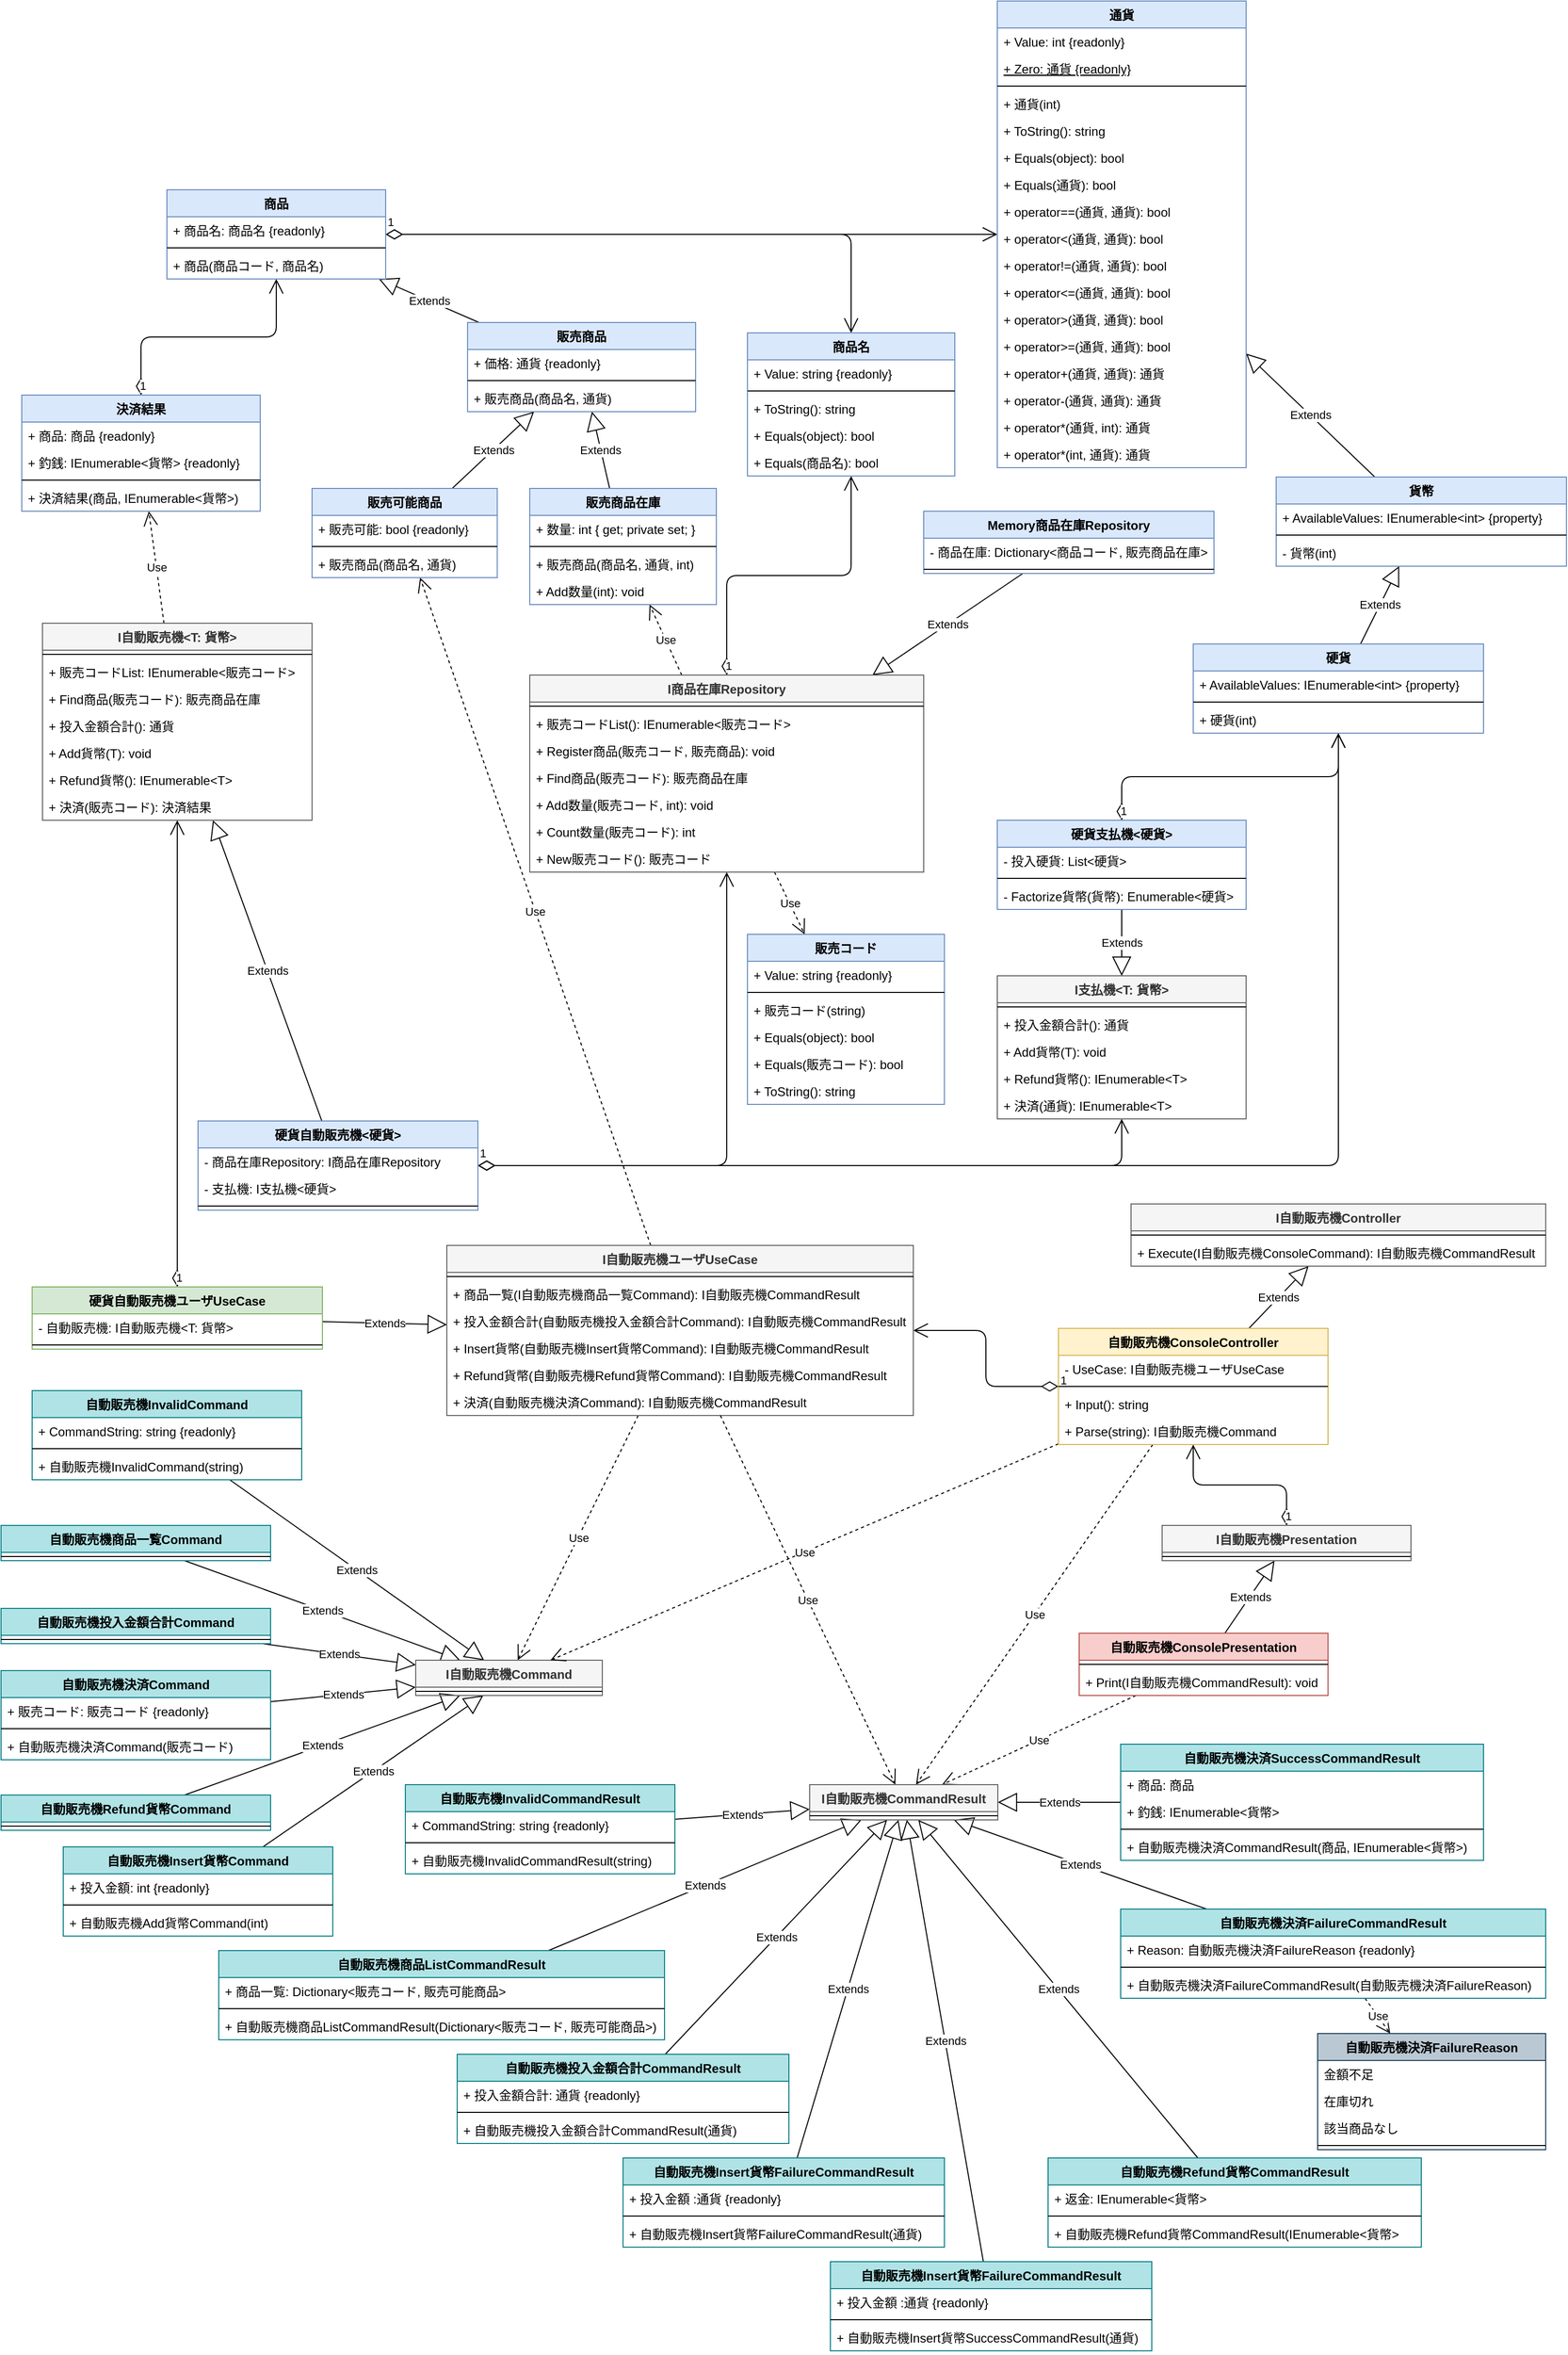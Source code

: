 <mxfile version="13.6.2" type="device"><diagram id="4ppa27IKXMnma4gAyJ3g" name="自動販売機"><mxGraphModel dx="1106" dy="1003" grid="1" gridSize="10" guides="1" tooltips="1" connect="1" arrows="1" fold="1" page="1" pageScale="1" pageWidth="827" pageHeight="1169" math="0" shadow="0"><root><mxCell id="0"/><mxCell id="1" parent="0"/><mxCell id="Y6LdKiaWDsHtHMAcsusY-1" value="1" style="endArrow=open;html=1;endSize=12;startArrow=diamondThin;startSize=14;startFill=0;edgeStyle=orthogonalEdgeStyle;align=left;verticalAlign=bottom;" parent="1" source="Y6LdKiaWDsHtHMAcsusY-41" target="Y6LdKiaWDsHtHMAcsusY-14" edge="1"><mxGeometry x="-1" y="3" relative="1" as="geometry"><mxPoint x="483.67" y="864" as="sourcePoint"/><mxPoint x="433.67" y="630" as="targetPoint"/></mxGeometry></mxCell><mxCell id="Y6LdKiaWDsHtHMAcsusY-2" value="1" style="endArrow=open;html=1;endSize=12;startArrow=diamondThin;startSize=14;startFill=0;edgeStyle=orthogonalEdgeStyle;align=left;verticalAlign=bottom;" parent="1" source="Y6LdKiaWDsHtHMAcsusY-41" target="Y6LdKiaWDsHtHMAcsusY-24" edge="1"><mxGeometry x="-1" y="3" relative="1" as="geometry"><mxPoint x="1043.67" y="1106" as="sourcePoint"/><mxPoint x="1183.67" y="922" as="targetPoint"/></mxGeometry></mxCell><mxCell id="Y6LdKiaWDsHtHMAcsusY-3" value="Extends" style="endArrow=block;endSize=16;endFill=0;html=1;" parent="1" source="Y6LdKiaWDsHtHMAcsusY-51" target="Y6LdKiaWDsHtHMAcsusY-38" edge="1"><mxGeometry width="160" relative="1" as="geometry"><mxPoint x="843.67" y="1206" as="sourcePoint"/><mxPoint x="603.67" y="1246" as="targetPoint"/></mxGeometry></mxCell><mxCell id="Y6LdKiaWDsHtHMAcsusY-4" value="Extends" style="endArrow=block;endSize=16;endFill=0;html=1;" parent="1" source="Y6LdKiaWDsHtHMAcsusY-38" target="Y6LdKiaWDsHtHMAcsusY-24" edge="1"><mxGeometry width="160" relative="1" as="geometry"><mxPoint x="573.67" y="1306" as="sourcePoint"/><mxPoint x="573.67" y="1240" as="targetPoint"/></mxGeometry></mxCell><mxCell id="Y6LdKiaWDsHtHMAcsusY-5" value="1" style="endArrow=open;html=1;endSize=12;startArrow=diamondThin;startSize=14;startFill=0;edgeStyle=orthogonalEdgeStyle;align=left;verticalAlign=bottom;exitX=0.5;exitY=0;exitDx=0;exitDy=0;" parent="1" source="Y6LdKiaWDsHtHMAcsusY-17" target="Y6LdKiaWDsHtHMAcsusY-41" edge="1"><mxGeometry x="-1" y="3" relative="1" as="geometry"><mxPoint x="753.67" y="1318" as="sourcePoint"/><mxPoint x="673.67" y="1409" as="targetPoint"/></mxGeometry></mxCell><mxCell id="Y6LdKiaWDsHtHMAcsusY-9" value="1" style="endArrow=open;html=1;endSize=12;startArrow=diamondThin;startSize=14;startFill=0;edgeStyle=orthogonalEdgeStyle;align=left;verticalAlign=bottom;" parent="1" source="Y6LdKiaWDsHtHMAcsusY-46" target="Y6LdKiaWDsHtHMAcsusY-79" edge="1"><mxGeometry x="-1" y="3" relative="1" as="geometry"><mxPoint x="773.67" y="1275" as="sourcePoint"/><mxPoint x="993.67" y="1142" as="targetPoint"/></mxGeometry></mxCell><mxCell id="Y6LdKiaWDsHtHMAcsusY-10" value="Extends" style="endArrow=block;endSize=16;endFill=0;html=1;" parent="1" source="Y6LdKiaWDsHtHMAcsusY-46" target="Y6LdKiaWDsHtHMAcsusY-64" edge="1"><mxGeometry width="160" relative="1" as="geometry"><mxPoint x="1035.17" y="1126" as="sourcePoint"/><mxPoint x="945.17" y="1126" as="targetPoint"/></mxGeometry></mxCell><mxCell id="Y6LdKiaWDsHtHMAcsusY-11" value="Use" style="endArrow=open;endSize=12;dashed=1;html=1;" parent="1" source="Y6LdKiaWDsHtHMAcsusY-46" target="Y6LdKiaWDsHtHMAcsusY-57" edge="1"><mxGeometry width="160" relative="1" as="geometry"><mxPoint x="905.254" y="1934" as="sourcePoint"/><mxPoint x="842.162" y="1992" as="targetPoint"/></mxGeometry></mxCell><mxCell id="Y6LdKiaWDsHtHMAcsusY-12" value="1" style="endArrow=open;html=1;endSize=12;startArrow=diamondThin;startSize=14;startFill=0;edgeStyle=orthogonalEdgeStyle;align=left;verticalAlign=bottom;" parent="1" source="Y6LdKiaWDsHtHMAcsusY-59" target="Y6LdKiaWDsHtHMAcsusY-46" edge="1"><mxGeometry x="-1" y="3" relative="1" as="geometry"><mxPoint x="984.67" y="1367" as="sourcePoint"/><mxPoint x="984.67" y="1277" as="targetPoint"/></mxGeometry></mxCell><mxCell id="Y6LdKiaWDsHtHMAcsusY-13" value="Extends" style="endArrow=block;endSize=16;endFill=0;html=1;" parent="1" source="Y6LdKiaWDsHtHMAcsusY-61" target="Y6LdKiaWDsHtHMAcsusY-59" edge="1"><mxGeometry width="160" relative="1" as="geometry"><mxPoint x="798.67" y="1631" as="sourcePoint"/><mxPoint x="798.67" y="1565" as="targetPoint"/></mxGeometry></mxCell><mxCell id="Y6LdKiaWDsHtHMAcsusY-22" value="1" style="endArrow=open;html=1;endSize=12;startArrow=diamondThin;startSize=14;startFill=0;edgeStyle=orthogonalEdgeStyle;align=left;verticalAlign=bottom;" parent="1" source="Y6LdKiaWDsHtHMAcsusY-98" target="Y6LdKiaWDsHtHMAcsusY-92" edge="1"><mxGeometry x="-1" y="3" relative="1" as="geometry"><mxPoint x="717.67" y="1191.5" as="sourcePoint"/><mxPoint x="791.67" y="1204.5" as="targetPoint"/></mxGeometry></mxCell><mxCell id="Y6LdKiaWDsHtHMAcsusY-87" value="1" style="endArrow=open;html=1;endSize=12;startArrow=diamondThin;startSize=14;startFill=0;edgeStyle=orthogonalEdgeStyle;align=left;verticalAlign=bottom;" parent="1" source="Y6LdKiaWDsHtHMAcsusY-98" target="Y6LdKiaWDsHtHMAcsusY-252" edge="1"><mxGeometry x="-1" y="3" relative="1" as="geometry"><mxPoint x="747.67" y="1130" as="sourcePoint"/><mxPoint x="948.67" y="965" as="targetPoint"/></mxGeometry></mxCell><mxCell id="Y6LdKiaWDsHtHMAcsusY-106" value="Extends" style="endArrow=block;endSize=16;endFill=0;html=1;" parent="1" source="Y6LdKiaWDsHtHMAcsusY-98" target="Y6LdKiaWDsHtHMAcsusY-67" edge="1"><mxGeometry width="160" relative="1" as="geometry"><mxPoint x="1272.67" y="696" as="sourcePoint"/><mxPoint x="1272.67" y="600" as="targetPoint"/></mxGeometry></mxCell><mxCell id="Y6LdKiaWDsHtHMAcsusY-112" value="Extends" style="endArrow=block;endSize=16;endFill=0;html=1;" parent="1" source="Y6LdKiaWDsHtHMAcsusY-107" target="Y6LdKiaWDsHtHMAcsusY-92" edge="1"><mxGeometry width="160" relative="1" as="geometry"><mxPoint x="1272.67" y="696" as="sourcePoint"/><mxPoint x="1272.67" y="600" as="targetPoint"/></mxGeometry></mxCell><mxCell id="Y6LdKiaWDsHtHMAcsusY-118" value="1" style="endArrow=open;html=1;endSize=12;startArrow=diamondThin;startSize=14;startFill=0;edgeStyle=orthogonalEdgeStyle;align=left;verticalAlign=bottom;" parent="1" source="Y6LdKiaWDsHtHMAcsusY-98" target="Y6LdKiaWDsHtHMAcsusY-51" edge="1"><mxGeometry x="-1" y="3" relative="1" as="geometry"><mxPoint x="1073.67" y="1059" as="sourcePoint"/><mxPoint x="1223.67" y="1059" as="targetPoint"/></mxGeometry></mxCell><mxCell id="Y6LdKiaWDsHtHMAcsusY-131" value="Extends" style="endArrow=block;endSize=16;endFill=0;html=1;" parent="1" source="Y6LdKiaWDsHtHMAcsusY-125" target="Y6LdKiaWDsHtHMAcsusY-79" edge="1"><mxGeometry width="160" relative="1" as="geometry"><mxPoint x="733.67" y="1180" as="sourcePoint"/><mxPoint x="733.67" y="1336" as="targetPoint"/></mxGeometry></mxCell><mxCell id="Y6LdKiaWDsHtHMAcsusY-132" value="1" style="endArrow=open;html=1;endSize=12;startArrow=diamondThin;startSize=14;startFill=0;edgeStyle=orthogonalEdgeStyle;align=left;verticalAlign=bottom;" parent="1" source="Y6LdKiaWDsHtHMAcsusY-125" target="Y6LdKiaWDsHtHMAcsusY-67" edge="1"><mxGeometry x="-1" y="3" relative="1" as="geometry"><mxPoint x="743.67" y="1110" as="sourcePoint"/><mxPoint x="743.67" y="952" as="targetPoint"/></mxGeometry></mxCell><mxCell id="Y6LdKiaWDsHtHMAcsusY-138" value="Extends" style="endArrow=block;endSize=16;endFill=0;html=1;" parent="1" source="Y6LdKiaWDsHtHMAcsusY-140" target="Y6LdKiaWDsHtHMAcsusY-41" edge="1"><mxGeometry width="160" relative="1" as="geometry"><mxPoint x="263.67" y="629" as="sourcePoint"/><mxPoint x="263.67" y="733" as="targetPoint"/></mxGeometry></mxCell><mxCell id="Y6LdKiaWDsHtHMAcsusY-149" value="1" style="endArrow=open;html=1;endSize=12;startArrow=diamondThin;startSize=14;startFill=0;edgeStyle=orthogonalEdgeStyle;align=left;verticalAlign=bottom;" parent="1" source="Y6LdKiaWDsHtHMAcsusY-252" target="Y6LdKiaWDsHtHMAcsusY-14" edge="1"><mxGeometry x="-1" y="3" relative="1" as="geometry"><mxPoint x="948.67" y="853" as="sourcePoint"/><mxPoint x="603.67" y="1020" as="targetPoint"/></mxGeometry></mxCell><mxCell id="Y6LdKiaWDsHtHMAcsusY-152" value="1" style="endArrow=open;html=1;endSize=12;startArrow=diamondThin;startSize=14;startFill=0;edgeStyle=orthogonalEdgeStyle;align=left;verticalAlign=bottom;" parent="1" source="Y6LdKiaWDsHtHMAcsusY-107" target="Y6LdKiaWDsHtHMAcsusY-51" edge="1"><mxGeometry x="-1" y="3" relative="1" as="geometry"><mxPoint x="1022.17" y="1203" as="sourcePoint"/><mxPoint x="1283.67" y="952" as="targetPoint"/></mxGeometry></mxCell><mxCell id="Y6LdKiaWDsHtHMAcsusY-156" value="Use" style="endArrow=open;endSize=12;dashed=1;html=1;" parent="1" source="Y6LdKiaWDsHtHMAcsusY-79" target="Y6LdKiaWDsHtHMAcsusY-55" edge="1"><mxGeometry width="160" relative="1" as="geometry"><mxPoint x="563.163" y="1592" as="sourcePoint"/><mxPoint x="991.881" y="1960" as="targetPoint"/></mxGeometry></mxCell><mxCell id="Y6LdKiaWDsHtHMAcsusY-172" value="Extends" style="endArrow=block;endSize=16;endFill=0;html=1;" parent="1" source="Y6LdKiaWDsHtHMAcsusY-157" target="Y6LdKiaWDsHtHMAcsusY-55" edge="1"><mxGeometry width="160" relative="1" as="geometry"><mxPoint x="90.003" y="1850" as="sourcePoint"/><mxPoint x="1312.789" y="1675" as="targetPoint"/></mxGeometry></mxCell><mxCell id="Y6LdKiaWDsHtHMAcsusY-173" value="Extends" style="endArrow=block;endSize=16;endFill=0;html=1;" parent="1" source="Y6LdKiaWDsHtHMAcsusY-162" target="Y6LdKiaWDsHtHMAcsusY-55" edge="1"><mxGeometry width="160" relative="1" as="geometry"><mxPoint x="806.087" y="2081" as="sourcePoint"/><mxPoint x="1071.253" y="1995" as="targetPoint"/></mxGeometry></mxCell><mxCell id="Y6LdKiaWDsHtHMAcsusY-174" value="Extends" style="endArrow=block;endSize=16;endFill=0;html=1;" parent="1" source="Y6LdKiaWDsHtHMAcsusY-167" target="Y6LdKiaWDsHtHMAcsusY-55" edge="1"><mxGeometry width="160" relative="1" as="geometry"><mxPoint x="891.698" y="2161" as="sourcePoint"/><mxPoint x="1102.121" y="1995" as="targetPoint"/></mxGeometry></mxCell><mxCell id="Y6LdKiaWDsHtHMAcsusY-175" value="Extends" style="endArrow=block;endSize=16;endFill=0;html=1;" parent="1" source="Y6LdKiaWDsHtHMAcsusY-170" target="Y6LdKiaWDsHtHMAcsusY-55" edge="1"><mxGeometry width="160" relative="1" as="geometry"><mxPoint x="189.503" y="1980" as="sourcePoint"/><mxPoint x="1114.67" y="1983.984" as="targetPoint"/></mxGeometry></mxCell><mxCell id="Y6LdKiaWDsHtHMAcsusY-198" value="Extends" style="endArrow=block;endSize=16;endFill=0;html=1;" parent="1" source="Y6LdKiaWDsHtHMAcsusY-176" target="Y6LdKiaWDsHtHMAcsusY-57" edge="1"><mxGeometry width="160" relative="1" as="geometry"><mxPoint x="-1139.649" y="2179" as="sourcePoint"/><mxPoint x="-1191.065" y="2013" as="targetPoint"/></mxGeometry></mxCell><mxCell id="Y6LdKiaWDsHtHMAcsusY-199" value="Extends" style="endArrow=block;endSize=16;endFill=0;html=1;" parent="1" source="Y6LdKiaWDsHtHMAcsusY-341" target="Y6LdKiaWDsHtHMAcsusY-57" edge="1"><mxGeometry width="160" relative="1" as="geometry"><mxPoint x="1160.457" y="2320" as="sourcePoint"/><mxPoint x="-851.782" y="2013" as="targetPoint"/></mxGeometry></mxCell><mxCell id="Y6LdKiaWDsHtHMAcsusY-200" value="Extends" style="endArrow=block;endSize=16;endFill=0;html=1;" parent="1" source="Y6LdKiaWDsHtHMAcsusY-182" target="Y6LdKiaWDsHtHMAcsusY-57" edge="1"><mxGeometry width="160" relative="1" as="geometry"><mxPoint x="-663.391" y="2189" as="sourcePoint"/><mxPoint x="-840.019" y="2013" as="targetPoint"/></mxGeometry></mxCell><mxCell id="Y6LdKiaWDsHtHMAcsusY-201" value="Extends" style="endArrow=block;endSize=16;endFill=0;html=1;" parent="1" source="Y6LdKiaWDsHtHMAcsusY-185" target="Y6LdKiaWDsHtHMAcsusY-57" edge="1"><mxGeometry width="160" relative="1" as="geometry"><mxPoint x="-553.57" y="2079" as="sourcePoint"/><mxPoint x="-794.915" y="2013" as="targetPoint"/></mxGeometry></mxCell><mxCell id="Y6LdKiaWDsHtHMAcsusY-203" value="Use" style="endArrow=open;endSize=12;dashed=1;html=1;" parent="1" source="Y6LdKiaWDsHtHMAcsusY-61" target="Y6LdKiaWDsHtHMAcsusY-57" edge="1"><mxGeometry width="160" relative="1" as="geometry"><mxPoint x="772.077" y="1672" as="sourcePoint"/><mxPoint x="690.082" y="1761" as="targetPoint"/></mxGeometry></mxCell><mxCell id="Y6LdKiaWDsHtHMAcsusY-204" value="Use" style="endArrow=open;endSize=12;dashed=1;html=1;" parent="1" source="Y6LdKiaWDsHtHMAcsusY-67" target="Y6LdKiaWDsHtHMAcsusY-17" edge="1"><mxGeometry width="160" relative="1" as="geometry"><mxPoint x="423.67" y="1054.75" as="sourcePoint"/><mxPoint x="173.67" y="638.276" as="targetPoint"/></mxGeometry></mxCell><mxCell id="Y6LdKiaWDsHtHMAcsusY-227" value="Use" style="endArrow=open;endSize=12;dashed=1;html=1;" parent="1" source="Y6LdKiaWDsHtHMAcsusY-252" target="Y6LdKiaWDsHtHMAcsusY-273" edge="1"><mxGeometry width="160" relative="1" as="geometry"><mxPoint x="909.339" y="853" as="sourcePoint"/><mxPoint x="763.67" y="580" as="targetPoint"/></mxGeometry></mxCell><mxCell id="Y6LdKiaWDsHtHMAcsusY-264" value="Extends" style="endArrow=block;endSize=16;endFill=0;html=1;" parent="1" source="Y6LdKiaWDsHtHMAcsusY-259" target="Y6LdKiaWDsHtHMAcsusY-252" edge="1"><mxGeometry width="160" relative="1" as="geometry"><mxPoint x="673.67" y="860" as="sourcePoint"/><mxPoint x="433.67" y="1135.4" as="targetPoint"/></mxGeometry></mxCell><mxCell id="Y6LdKiaWDsHtHMAcsusY-281" value="Use" style="endArrow=open;endSize=12;dashed=1;html=1;" parent="1" source="Y6LdKiaWDsHtHMAcsusY-252" target="Y6LdKiaWDsHtHMAcsusY-287" edge="1"><mxGeometry width="160" relative="1" as="geometry"><mxPoint x="850.67" y="741.451" as="sourcePoint"/><mxPoint x="765.17" y="705.204" as="targetPoint"/></mxGeometry></mxCell><mxCell id="Y6LdKiaWDsHtHMAcsusY-291" value="Extends" style="endArrow=block;endSize=16;endFill=0;html=1;" parent="1" source="Y6LdKiaWDsHtHMAcsusY-287" target="Y6LdKiaWDsHtHMAcsusY-140" edge="1"><mxGeometry width="160" relative="1" as="geometry"><mxPoint x="798.966" y="500" as="sourcePoint"/><mxPoint x="646.971" y="418" as="targetPoint"/></mxGeometry></mxCell><mxCell id="Y6LdKiaWDsHtHMAcsusY-305" value="Extends" style="endArrow=block;endSize=16;endFill=0;html=1;" parent="1" source="Y6LdKiaWDsHtHMAcsusY-301" target="Y6LdKiaWDsHtHMAcsusY-140" edge="1"><mxGeometry width="160" relative="1" as="geometry"><mxPoint x="897.052" y="550" as="sourcePoint"/><mxPoint x="894.913" y="476" as="targetPoint"/></mxGeometry></mxCell><mxCell id="Y6LdKiaWDsHtHMAcsusY-306" value="Use" style="endArrow=open;endSize=12;dashed=1;html=1;" parent="1" source="Y6LdKiaWDsHtHMAcsusY-79" target="Y6LdKiaWDsHtHMAcsusY-301" edge="1"><mxGeometry width="160" relative="1" as="geometry"><mxPoint x="1043.054" y="730" as="sourcePoint"/><mxPoint x="963.875" y="662" as="targetPoint"/></mxGeometry></mxCell><mxCell id="Y6LdKiaWDsHtHMAcsusY-312" value="Extends" style="endArrow=block;endSize=16;endFill=0;html=1;" parent="1" source="Y6LdKiaWDsHtHMAcsusY-310" target="Y6LdKiaWDsHtHMAcsusY-55" edge="1"><mxGeometry width="160" relative="1" as="geometry"><mxPoint x="1278" y="2320" as="sourcePoint"/><mxPoint x="1126.605" y="2165" as="targetPoint"/></mxGeometry></mxCell><mxCell id="Y6LdKiaWDsHtHMAcsusY-315" value="Extends" style="endArrow=block;endSize=16;endFill=0;html=1;" parent="1" source="Y6LdKiaWDsHtHMAcsusY-313" target="Y6LdKiaWDsHtHMAcsusY-57" edge="1"><mxGeometry width="160" relative="1" as="geometry"><mxPoint x="239.708" y="2220" as="sourcePoint"/><mxPoint x="538.382" y="2025" as="targetPoint"/></mxGeometry></mxCell><mxCell id="Y6LdKiaWDsHtHMAcsusY-41" value="商品" style="swimlane;fontStyle=1;align=center;verticalAlign=top;childLayout=stackLayout;horizontal=1;startSize=26;horizontalStack=0;resizeParent=1;resizeParentMax=0;resizeLast=0;collapsible=1;marginBottom=0;fillColor=#dae8fc;strokeColor=#6c8ebf;" parent="1" vertex="1"><mxGeometry x="200" y="222" width="211" height="86" as="geometry"/></mxCell><mxCell id="Y6LdKiaWDsHtHMAcsusY-42" value="+ 商品名: 商品名 {readonly}" style="text;strokeColor=none;fillColor=none;align=left;verticalAlign=top;spacingLeft=4;spacingRight=4;overflow=hidden;rotatable=0;points=[[0,0.5],[1,0.5]];portConstraint=eastwest;" parent="Y6LdKiaWDsHtHMAcsusY-41" vertex="1"><mxGeometry y="26" width="211" height="26" as="geometry"/></mxCell><mxCell id="Y6LdKiaWDsHtHMAcsusY-44" value="" style="line;strokeWidth=1;fillColor=none;align=left;verticalAlign=middle;spacingTop=-1;spacingLeft=3;spacingRight=3;rotatable=0;labelPosition=right;points=[];portConstraint=eastwest;" parent="Y6LdKiaWDsHtHMAcsusY-41" vertex="1"><mxGeometry y="52" width="211" height="8" as="geometry"/></mxCell><mxCell id="Y6LdKiaWDsHtHMAcsusY-45" value="+ 商品(商品コード, 商品名)" style="text;strokeColor=none;fillColor=none;align=left;verticalAlign=top;spacingLeft=4;spacingRight=4;overflow=hidden;rotatable=0;points=[[0,0.5],[1,0.5]];portConstraint=eastwest;" parent="Y6LdKiaWDsHtHMAcsusY-41" vertex="1"><mxGeometry y="60" width="211" height="26" as="geometry"/></mxCell><mxCell id="Y6LdKiaWDsHtHMAcsusY-24" value="通貨" style="swimlane;fontStyle=1;align=center;verticalAlign=top;childLayout=stackLayout;horizontal=1;startSize=26;horizontalStack=0;resizeParent=1;resizeParentMax=0;resizeLast=0;collapsible=1;marginBottom=0;fillColor=#dae8fc;strokeColor=#6c8ebf;" parent="1" vertex="1"><mxGeometry x="1001" y="40" width="240" height="450" as="geometry"/></mxCell><mxCell id="Y6LdKiaWDsHtHMAcsusY-25" value="+ Value: int {readonly}" style="text;strokeColor=none;fillColor=none;align=left;verticalAlign=top;spacingLeft=4;spacingRight=4;overflow=hidden;rotatable=0;points=[[0,0.5],[1,0.5]];portConstraint=eastwest;" parent="Y6LdKiaWDsHtHMAcsusY-24" vertex="1"><mxGeometry y="26" width="240" height="26" as="geometry"/></mxCell><mxCell id="Y6LdKiaWDsHtHMAcsusY-231" value="+ Zero: 通貨 {readonly}" style="text;strokeColor=none;fillColor=none;align=left;verticalAlign=top;spacingLeft=4;spacingRight=4;overflow=hidden;rotatable=0;points=[[0,0.5],[1,0.5]];portConstraint=eastwest;fontStyle=4" parent="Y6LdKiaWDsHtHMAcsusY-24" vertex="1"><mxGeometry y="52" width="240" height="26" as="geometry"/></mxCell><mxCell id="Y6LdKiaWDsHtHMAcsusY-26" value="" style="line;strokeWidth=1;fillColor=none;align=left;verticalAlign=middle;spacingTop=-1;spacingLeft=3;spacingRight=3;rotatable=0;labelPosition=right;points=[];portConstraint=eastwest;" parent="Y6LdKiaWDsHtHMAcsusY-24" vertex="1"><mxGeometry y="78" width="240" height="8" as="geometry"/></mxCell><mxCell id="Y6LdKiaWDsHtHMAcsusY-27" value="+ 通貨(int)" style="text;strokeColor=none;fillColor=none;align=left;verticalAlign=top;spacingLeft=4;spacingRight=4;overflow=hidden;rotatable=0;points=[[0,0.5],[1,0.5]];portConstraint=eastwest;" parent="Y6LdKiaWDsHtHMAcsusY-24" vertex="1"><mxGeometry y="86" width="240" height="26" as="geometry"/></mxCell><mxCell id="Y6LdKiaWDsHtHMAcsusY-307" value="+ ToString(): string" style="text;strokeColor=none;fillColor=none;align=left;verticalAlign=top;spacingLeft=4;spacingRight=4;overflow=hidden;rotatable=0;points=[[0,0.5],[1,0.5]];portConstraint=eastwest;" parent="Y6LdKiaWDsHtHMAcsusY-24" vertex="1"><mxGeometry y="112" width="240" height="26" as="geometry"/></mxCell><mxCell id="Y6LdKiaWDsHtHMAcsusY-229" value="+ Equals(object): bool" style="text;strokeColor=none;fillColor=none;align=left;verticalAlign=top;spacingLeft=4;spacingRight=4;overflow=hidden;rotatable=0;points=[[0,0.5],[1,0.5]];portConstraint=eastwest;" parent="Y6LdKiaWDsHtHMAcsusY-24" vertex="1"><mxGeometry y="138" width="240" height="26" as="geometry"/></mxCell><mxCell id="Y6LdKiaWDsHtHMAcsusY-28" value="+ Equals(通貨): bool" style="text;strokeColor=none;fillColor=none;align=left;verticalAlign=top;spacingLeft=4;spacingRight=4;overflow=hidden;rotatable=0;points=[[0,0.5],[1,0.5]];portConstraint=eastwest;" parent="Y6LdKiaWDsHtHMAcsusY-24" vertex="1"><mxGeometry y="164" width="240" height="26" as="geometry"/></mxCell><mxCell id="Y6LdKiaWDsHtHMAcsusY-228" value="+ operator==(通貨, 通貨): bool" style="text;strokeColor=none;fillColor=none;align=left;verticalAlign=top;spacingLeft=4;spacingRight=4;overflow=hidden;rotatable=0;points=[[0,0.5],[1,0.5]];portConstraint=eastwest;" parent="Y6LdKiaWDsHtHMAcsusY-24" vertex="1"><mxGeometry y="190" width="240" height="26" as="geometry"/></mxCell><mxCell id="Y6LdKiaWDsHtHMAcsusY-29" value="+ operator&lt;(通貨, 通貨): bool" style="text;strokeColor=none;fillColor=none;align=left;verticalAlign=top;spacingLeft=4;spacingRight=4;overflow=hidden;rotatable=0;points=[[0,0.5],[1,0.5]];portConstraint=eastwest;" parent="Y6LdKiaWDsHtHMAcsusY-24" vertex="1"><mxGeometry y="216" width="240" height="26" as="geometry"/></mxCell><mxCell id="Y6LdKiaWDsHtHMAcsusY-30" value="+ operator!=(通貨, 通貨): bool" style="text;strokeColor=none;fillColor=none;align=left;verticalAlign=top;spacingLeft=4;spacingRight=4;overflow=hidden;rotatable=0;points=[[0,0.5],[1,0.5]];portConstraint=eastwest;" parent="Y6LdKiaWDsHtHMAcsusY-24" vertex="1"><mxGeometry y="242" width="240" height="26" as="geometry"/></mxCell><mxCell id="Y6LdKiaWDsHtHMAcsusY-31" value="+ operator&lt;=(通貨, 通貨): bool" style="text;strokeColor=none;fillColor=none;align=left;verticalAlign=top;spacingLeft=4;spacingRight=4;overflow=hidden;rotatable=0;points=[[0,0.5],[1,0.5]];portConstraint=eastwest;" parent="Y6LdKiaWDsHtHMAcsusY-24" vertex="1"><mxGeometry y="268" width="240" height="26" as="geometry"/></mxCell><mxCell id="Y6LdKiaWDsHtHMAcsusY-32" value="+ operator&gt;(通貨, 通貨): bool" style="text;strokeColor=none;fillColor=none;align=left;verticalAlign=top;spacingLeft=4;spacingRight=4;overflow=hidden;rotatable=0;points=[[0,0.5],[1,0.5]];portConstraint=eastwest;" parent="Y6LdKiaWDsHtHMAcsusY-24" vertex="1"><mxGeometry y="294" width="240" height="26" as="geometry"/></mxCell><mxCell id="Y6LdKiaWDsHtHMAcsusY-33" value="+ operator&gt;=(通貨, 通貨): bool" style="text;strokeColor=none;fillColor=none;align=left;verticalAlign=top;spacingLeft=4;spacingRight=4;overflow=hidden;rotatable=0;points=[[0,0.5],[1,0.5]];portConstraint=eastwest;" parent="Y6LdKiaWDsHtHMAcsusY-24" vertex="1"><mxGeometry y="320" width="240" height="26" as="geometry"/></mxCell><mxCell id="Y6LdKiaWDsHtHMAcsusY-34" value="+ operator+(通貨, 通貨): 通貨" style="text;strokeColor=none;fillColor=none;align=left;verticalAlign=top;spacingLeft=4;spacingRight=4;overflow=hidden;rotatable=0;points=[[0,0.5],[1,0.5]];portConstraint=eastwest;" parent="Y6LdKiaWDsHtHMAcsusY-24" vertex="1"><mxGeometry y="346" width="240" height="26" as="geometry"/></mxCell><mxCell id="Y6LdKiaWDsHtHMAcsusY-35" value="+ operator-(通貨, 通貨): 通貨" style="text;strokeColor=none;fillColor=none;align=left;verticalAlign=top;spacingLeft=4;spacingRight=4;overflow=hidden;rotatable=0;points=[[0,0.5],[1,0.5]];portConstraint=eastwest;" parent="Y6LdKiaWDsHtHMAcsusY-24" vertex="1"><mxGeometry y="372" width="240" height="26" as="geometry"/></mxCell><mxCell id="Y6LdKiaWDsHtHMAcsusY-36" value="+ operator*(通貨, int): 通貨" style="text;strokeColor=none;fillColor=none;align=left;verticalAlign=top;spacingLeft=4;spacingRight=4;overflow=hidden;rotatable=0;points=[[0,0.5],[1,0.5]];portConstraint=eastwest;" parent="Y6LdKiaWDsHtHMAcsusY-24" vertex="1"><mxGeometry y="398" width="240" height="26" as="geometry"/></mxCell><mxCell id="Y6LdKiaWDsHtHMAcsusY-37" value="+ operator*(int, 通貨): 通貨" style="text;strokeColor=none;fillColor=none;align=left;verticalAlign=top;spacingLeft=4;spacingRight=4;overflow=hidden;rotatable=0;points=[[0,0.5],[1,0.5]];portConstraint=eastwest;" parent="Y6LdKiaWDsHtHMAcsusY-24" vertex="1"><mxGeometry y="424" width="240" height="26" as="geometry"/></mxCell><mxCell id="Y6LdKiaWDsHtHMAcsusY-67" value="I自動販売機&lt;T: 貨幣&gt;" style="swimlane;fontStyle=1;align=center;verticalAlign=top;childLayout=stackLayout;horizontal=1;startSize=26;horizontalStack=0;resizeParent=1;resizeParentMax=0;resizeLast=0;collapsible=1;marginBottom=0;fillColor=#f5f5f5;strokeColor=#666666;fontColor=#333333;" parent="1" vertex="1"><mxGeometry x="80.0" y="640" width="260" height="190" as="geometry"/></mxCell><mxCell id="Y6LdKiaWDsHtHMAcsusY-68" value="" style="line;strokeWidth=1;fillColor=none;align=left;verticalAlign=middle;spacingTop=-1;spacingLeft=3;spacingRight=3;rotatable=0;labelPosition=right;points=[];portConstraint=eastwest;" parent="Y6LdKiaWDsHtHMAcsusY-67" vertex="1"><mxGeometry y="26" width="260" height="8" as="geometry"/></mxCell><mxCell id="Y6LdKiaWDsHtHMAcsusY-69" value="+ 販売コードList: IEnumerable&lt;販売コード&gt;" style="text;strokeColor=none;fillColor=none;align=left;verticalAlign=top;spacingLeft=4;spacingRight=4;overflow=hidden;rotatable=0;points=[[0,0.5],[1,0.5]];portConstraint=eastwest;" parent="Y6LdKiaWDsHtHMAcsusY-67" vertex="1"><mxGeometry y="34" width="260" height="26" as="geometry"/></mxCell><mxCell id="Y6LdKiaWDsHtHMAcsusY-294" value="+ Find商品(販売コード): 販売商品在庫" style="text;strokeColor=none;fillColor=none;align=left;verticalAlign=top;spacingLeft=4;spacingRight=4;overflow=hidden;rotatable=0;points=[[0,0.5],[1,0.5]];portConstraint=eastwest;" parent="Y6LdKiaWDsHtHMAcsusY-67" vertex="1"><mxGeometry y="60" width="260" height="26" as="geometry"/></mxCell><mxCell id="Y6LdKiaWDsHtHMAcsusY-235" value="+ 投入金額合計(): 通貨" style="text;strokeColor=none;fillColor=none;align=left;verticalAlign=top;spacingLeft=4;spacingRight=4;overflow=hidden;rotatable=0;points=[[0,0.5],[1,0.5]];portConstraint=eastwest;" parent="Y6LdKiaWDsHtHMAcsusY-67" vertex="1"><mxGeometry y="86" width="260" height="26" as="geometry"/></mxCell><mxCell id="Y6LdKiaWDsHtHMAcsusY-70" value="+ Add貨幣(T): void" style="text;strokeColor=none;fillColor=none;align=left;verticalAlign=top;spacingLeft=4;spacingRight=4;overflow=hidden;rotatable=0;points=[[0,0.5],[1,0.5]];portConstraint=eastwest;" parent="Y6LdKiaWDsHtHMAcsusY-67" vertex="1"><mxGeometry y="112" width="260" height="26" as="geometry"/></mxCell><mxCell id="Y6LdKiaWDsHtHMAcsusY-71" value="+ Refund貨幣(): IEnumerable&lt;T&gt;" style="text;strokeColor=none;fillColor=none;align=left;verticalAlign=top;spacingLeft=4;spacingRight=4;overflow=hidden;rotatable=0;points=[[0,0.5],[1,0.5]];portConstraint=eastwest;" parent="Y6LdKiaWDsHtHMAcsusY-67" vertex="1"><mxGeometry y="138" width="260" height="26" as="geometry"/></mxCell><mxCell id="Y6LdKiaWDsHtHMAcsusY-72" value="+ 決済(販売コード): 決済結果" style="text;strokeColor=none;fillColor=none;align=left;verticalAlign=top;spacingLeft=4;spacingRight=4;overflow=hidden;rotatable=0;points=[[0,0.5],[1,0.5]];portConstraint=eastwest;" parent="Y6LdKiaWDsHtHMAcsusY-67" vertex="1"><mxGeometry y="164" width="260" height="26" as="geometry"/></mxCell><mxCell id="Y6LdKiaWDsHtHMAcsusY-17" value="決済結果" style="swimlane;fontStyle=1;align=center;verticalAlign=top;childLayout=stackLayout;horizontal=1;startSize=26;horizontalStack=0;resizeParent=1;resizeParentMax=0;resizeLast=0;collapsible=1;marginBottom=0;fillColor=#dae8fc;strokeColor=#6c8ebf;" parent="1" vertex="1"><mxGeometry x="60" y="420" width="230" height="112" as="geometry"/></mxCell><mxCell id="Y6LdKiaWDsHtHMAcsusY-18" value="+ 商品: 商品 {readonly}" style="text;strokeColor=none;fillColor=none;align=left;verticalAlign=top;spacingLeft=4;spacingRight=4;overflow=hidden;rotatable=0;points=[[0,0.5],[1,0.5]];portConstraint=eastwest;" parent="Y6LdKiaWDsHtHMAcsusY-17" vertex="1"><mxGeometry y="26" width="230" height="26" as="geometry"/></mxCell><mxCell id="Y6LdKiaWDsHtHMAcsusY-19" value="+ 釣銭: IEnumerable&lt;貨幣&gt; {readonly}" style="text;strokeColor=none;fillColor=none;align=left;verticalAlign=top;spacingLeft=4;spacingRight=4;overflow=hidden;rotatable=0;points=[[0,0.5],[1,0.5]];portConstraint=eastwest;" parent="Y6LdKiaWDsHtHMAcsusY-17" vertex="1"><mxGeometry y="52" width="230" height="26" as="geometry"/></mxCell><mxCell id="Y6LdKiaWDsHtHMAcsusY-20" value="" style="line;strokeWidth=1;fillColor=none;align=left;verticalAlign=middle;spacingTop=-1;spacingLeft=3;spacingRight=3;rotatable=0;labelPosition=right;points=[];portConstraint=eastwest;" parent="Y6LdKiaWDsHtHMAcsusY-17" vertex="1"><mxGeometry y="78" width="230" height="8" as="geometry"/></mxCell><mxCell id="Y6LdKiaWDsHtHMAcsusY-21" value="+ 決済結果(商品, IEnumerable&lt;貨幣&gt;)" style="text;strokeColor=none;fillColor=none;align=left;verticalAlign=top;spacingLeft=4;spacingRight=4;overflow=hidden;rotatable=0;points=[[0,0.5],[1,0.5]];portConstraint=eastwest;" parent="Y6LdKiaWDsHtHMAcsusY-17" vertex="1"><mxGeometry y="86" width="230" height="26" as="geometry"/></mxCell><mxCell id="Y6LdKiaWDsHtHMAcsusY-140" value="販売商品" style="swimlane;fontStyle=1;align=center;verticalAlign=top;childLayout=stackLayout;horizontal=1;startSize=26;horizontalStack=0;resizeParent=1;resizeParentMax=0;resizeLast=0;collapsible=1;marginBottom=0;fillColor=#dae8fc;strokeColor=#6c8ebf;" parent="1" vertex="1"><mxGeometry x="490" y="350" width="220" height="86" as="geometry"/></mxCell><mxCell id="Y6LdKiaWDsHtHMAcsusY-141" value="+ 価格: 通貨 {readonly}" style="text;strokeColor=none;fillColor=none;align=left;verticalAlign=top;spacingLeft=4;spacingRight=4;overflow=hidden;rotatable=0;points=[[0,0.5],[1,0.5]];portConstraint=eastwest;" parent="Y6LdKiaWDsHtHMAcsusY-140" vertex="1"><mxGeometry y="26" width="220" height="26" as="geometry"/></mxCell><mxCell id="Y6LdKiaWDsHtHMAcsusY-142" value="" style="line;strokeWidth=1;fillColor=none;align=left;verticalAlign=middle;spacingTop=-1;spacingLeft=3;spacingRight=3;rotatable=0;labelPosition=right;points=[];portConstraint=eastwest;" parent="Y6LdKiaWDsHtHMAcsusY-140" vertex="1"><mxGeometry y="52" width="220" height="8" as="geometry"/></mxCell><mxCell id="Y6LdKiaWDsHtHMAcsusY-292" value="+ 販売商品(商品名, 通貨)" style="text;strokeColor=none;fillColor=none;align=left;verticalAlign=top;spacingLeft=4;spacingRight=4;overflow=hidden;rotatable=0;points=[[0,0.5],[1,0.5]];portConstraint=eastwest;" parent="Y6LdKiaWDsHtHMAcsusY-140" vertex="1"><mxGeometry y="60" width="220" height="26" as="geometry"/></mxCell><mxCell id="Y6LdKiaWDsHtHMAcsusY-301" value="販売可能商品" style="swimlane;fontStyle=1;align=center;verticalAlign=top;childLayout=stackLayout;horizontal=1;startSize=26;horizontalStack=0;resizeParent=1;resizeParentMax=0;resizeLast=0;collapsible=1;marginBottom=0;fillColor=#dae8fc;strokeColor=#6c8ebf;" parent="1" vertex="1"><mxGeometry x="340" y="510" width="178.67" height="86" as="geometry"/></mxCell><mxCell id="Y6LdKiaWDsHtHMAcsusY-302" value="+ 販売可能: bool {readonly}" style="text;strokeColor=none;fillColor=none;align=left;verticalAlign=top;spacingLeft=4;spacingRight=4;overflow=hidden;rotatable=0;points=[[0,0.5],[1,0.5]];portConstraint=eastwest;" parent="Y6LdKiaWDsHtHMAcsusY-301" vertex="1"><mxGeometry y="26" width="178.67" height="26" as="geometry"/></mxCell><mxCell id="Y6LdKiaWDsHtHMAcsusY-303" value="" style="line;strokeWidth=1;fillColor=none;align=left;verticalAlign=middle;spacingTop=-1;spacingLeft=3;spacingRight=3;rotatable=0;labelPosition=right;points=[];portConstraint=eastwest;" parent="Y6LdKiaWDsHtHMAcsusY-301" vertex="1"><mxGeometry y="52" width="178.67" height="8" as="geometry"/></mxCell><mxCell id="Y6LdKiaWDsHtHMAcsusY-304" value="+ 販売商品(商品名, 通貨)" style="text;strokeColor=none;fillColor=none;align=left;verticalAlign=top;spacingLeft=4;spacingRight=4;overflow=hidden;rotatable=0;points=[[0,0.5],[1,0.5]];portConstraint=eastwest;" parent="Y6LdKiaWDsHtHMAcsusY-301" vertex="1"><mxGeometry y="60" width="178.67" height="26" as="geometry"/></mxCell><mxCell id="Y6LdKiaWDsHtHMAcsusY-287" value="販売商品在庫" style="swimlane;fontStyle=1;align=center;verticalAlign=top;childLayout=stackLayout;horizontal=1;startSize=26;horizontalStack=0;resizeParent=1;resizeParentMax=0;resizeLast=0;collapsible=1;marginBottom=0;fillColor=#dae8fc;strokeColor=#6c8ebf;" parent="1" vertex="1"><mxGeometry x="550" y="510" width="180" height="112" as="geometry"/></mxCell><mxCell id="Y6LdKiaWDsHtHMAcsusY-288" value="+ 数量: int { get; private set; }" style="text;strokeColor=none;fillColor=none;align=left;verticalAlign=top;spacingLeft=4;spacingRight=4;overflow=hidden;rotatable=0;points=[[0,0.5],[1,0.5]];portConstraint=eastwest;" parent="Y6LdKiaWDsHtHMAcsusY-287" vertex="1"><mxGeometry y="26" width="180" height="26" as="geometry"/></mxCell><mxCell id="Y6LdKiaWDsHtHMAcsusY-289" value="" style="line;strokeWidth=1;fillColor=none;align=left;verticalAlign=middle;spacingTop=-1;spacingLeft=3;spacingRight=3;rotatable=0;labelPosition=right;points=[];portConstraint=eastwest;" parent="Y6LdKiaWDsHtHMAcsusY-287" vertex="1"><mxGeometry y="52" width="180" height="8" as="geometry"/></mxCell><mxCell id="Y6LdKiaWDsHtHMAcsusY-290" value="+ 販売商品(商品名, 通貨, int)" style="text;strokeColor=none;fillColor=none;align=left;verticalAlign=top;spacingLeft=4;spacingRight=4;overflow=hidden;rotatable=0;points=[[0,0.5],[1,0.5]];portConstraint=eastwest;" parent="Y6LdKiaWDsHtHMAcsusY-287" vertex="1"><mxGeometry y="60" width="180" height="26" as="geometry"/></mxCell><mxCell id="Y6LdKiaWDsHtHMAcsusY-300" value="+ Add数量(int): void" style="text;strokeColor=none;fillColor=none;align=left;verticalAlign=top;spacingLeft=4;spacingRight=4;overflow=hidden;rotatable=0;points=[[0,0.5],[1,0.5]];portConstraint=eastwest;" parent="Y6LdKiaWDsHtHMAcsusY-287" vertex="1"><mxGeometry y="86" width="180" height="26" as="geometry"/></mxCell><mxCell id="Y6LdKiaWDsHtHMAcsusY-14" value="商品名" style="swimlane;fontStyle=1;align=center;verticalAlign=top;childLayout=stackLayout;horizontal=1;startSize=26;horizontalStack=0;resizeParent=1;resizeParentMax=0;resizeLast=0;collapsible=1;marginBottom=0;fillColor=#dae8fc;strokeColor=#6c8ebf;" parent="1" vertex="1"><mxGeometry x="760.0" y="360" width="200" height="138" as="geometry"><mxRectangle x="760" y="40" width="70" height="26" as="alternateBounds"/></mxGeometry></mxCell><mxCell id="Y6LdKiaWDsHtHMAcsusY-15" value="+ Value: string {readonly}" style="text;strokeColor=none;fillColor=none;align=left;verticalAlign=top;spacingLeft=4;spacingRight=4;overflow=hidden;rotatable=0;points=[[0,0.5],[1,0.5]];portConstraint=eastwest;" parent="Y6LdKiaWDsHtHMAcsusY-14" vertex="1"><mxGeometry y="26" width="200" height="26" as="geometry"/></mxCell><mxCell id="Y6LdKiaWDsHtHMAcsusY-16" value="" style="line;strokeWidth=1;fillColor=none;align=left;verticalAlign=middle;spacingTop=-1;spacingLeft=3;spacingRight=3;rotatable=0;labelPosition=right;points=[];portConstraint=eastwest;" parent="Y6LdKiaWDsHtHMAcsusY-14" vertex="1"><mxGeometry y="52" width="200" height="8" as="geometry"/></mxCell><mxCell id="Y6LdKiaWDsHtHMAcsusY-308" value="+ ToString(): string" style="text;strokeColor=none;fillColor=none;align=left;verticalAlign=top;spacingLeft=4;spacingRight=4;overflow=hidden;rotatable=0;points=[[0,0.5],[1,0.5]];portConstraint=eastwest;" parent="Y6LdKiaWDsHtHMAcsusY-14" vertex="1"><mxGeometry y="60" width="200" height="26" as="geometry"/></mxCell><mxCell id="Y6LdKiaWDsHtHMAcsusY-206" value="+ Equals(object): bool" style="text;strokeColor=none;fillColor=none;align=left;verticalAlign=top;spacingLeft=4;spacingRight=4;overflow=hidden;rotatable=0;points=[[0,0.5],[1,0.5]];portConstraint=eastwest;" parent="Y6LdKiaWDsHtHMAcsusY-14" vertex="1"><mxGeometry y="86" width="200" height="26" as="geometry"/></mxCell><mxCell id="Y6LdKiaWDsHtHMAcsusY-205" value="+ Equals(商品名): bool" style="text;strokeColor=none;fillColor=none;align=left;verticalAlign=top;spacingLeft=4;spacingRight=4;overflow=hidden;rotatable=0;points=[[0,0.5],[1,0.5]];portConstraint=eastwest;" parent="Y6LdKiaWDsHtHMAcsusY-14" vertex="1"><mxGeometry y="112" width="200" height="26" as="geometry"/></mxCell><mxCell id="Y6LdKiaWDsHtHMAcsusY-252" value="I商品在庫Repository" style="swimlane;fontStyle=1;align=center;verticalAlign=top;childLayout=stackLayout;horizontal=1;startSize=26;horizontalStack=0;resizeParent=1;resizeParentMax=0;resizeLast=0;collapsible=1;marginBottom=0;fillColor=#f5f5f5;strokeColor=#666666;fontColor=#333333;" parent="1" vertex="1"><mxGeometry x="550" y="690" width="380" height="190" as="geometry"/></mxCell><mxCell id="Y6LdKiaWDsHtHMAcsusY-255" value="" style="line;strokeWidth=1;fillColor=none;align=left;verticalAlign=middle;spacingTop=-1;spacingLeft=3;spacingRight=3;rotatable=0;labelPosition=right;points=[];portConstraint=eastwest;" parent="Y6LdKiaWDsHtHMAcsusY-252" vertex="1"><mxGeometry y="26" width="380" height="8" as="geometry"/></mxCell><mxCell id="Y6LdKiaWDsHtHMAcsusY-271" value="+ 販売コードList(): IEnumerable&lt;販売コード&gt;" style="text;strokeColor=none;fillColor=none;align=left;verticalAlign=top;spacingLeft=4;spacingRight=4;overflow=hidden;rotatable=0;points=[[0,0.5],[1,0.5]];portConstraint=eastwest;" parent="Y6LdKiaWDsHtHMAcsusY-252" vertex="1"><mxGeometry y="34" width="380" height="26" as="geometry"/></mxCell><mxCell id="Y6LdKiaWDsHtHMAcsusY-256" value="+ Register商品(販売コード, 販売商品): void" style="text;strokeColor=none;fillColor=none;align=left;verticalAlign=top;spacingLeft=4;spacingRight=4;overflow=hidden;rotatable=0;points=[[0,0.5],[1,0.5]];portConstraint=eastwest;" parent="Y6LdKiaWDsHtHMAcsusY-252" vertex="1"><mxGeometry y="60" width="380" height="26" as="geometry"/></mxCell><mxCell id="Y6LdKiaWDsHtHMAcsusY-293" value="+ Find商品(販売コード): 販売商品在庫" style="text;strokeColor=none;fillColor=none;align=left;verticalAlign=top;spacingLeft=4;spacingRight=4;overflow=hidden;rotatable=0;points=[[0,0.5],[1,0.5]];portConstraint=eastwest;" parent="Y6LdKiaWDsHtHMAcsusY-252" vertex="1"><mxGeometry y="86" width="380" height="26" as="geometry"/></mxCell><mxCell id="Y6LdKiaWDsHtHMAcsusY-257" value="+ Add数量(販売コード, int): void" style="text;strokeColor=none;fillColor=none;align=left;verticalAlign=top;spacingLeft=4;spacingRight=4;overflow=hidden;rotatable=0;points=[[0,0.5],[1,0.5]];portConstraint=eastwest;" parent="Y6LdKiaWDsHtHMAcsusY-252" vertex="1"><mxGeometry y="112" width="380" height="26" as="geometry"/></mxCell><mxCell id="Y6LdKiaWDsHtHMAcsusY-258" value="+ Count数量(販売コード): int" style="text;strokeColor=none;fillColor=none;align=left;verticalAlign=top;spacingLeft=4;spacingRight=4;overflow=hidden;rotatable=0;points=[[0,0.5],[1,0.5]];portConstraint=eastwest;" parent="Y6LdKiaWDsHtHMAcsusY-252" vertex="1"><mxGeometry y="138" width="380" height="26" as="geometry"/></mxCell><mxCell id="Y6LdKiaWDsHtHMAcsusY-272" value="+ New販売コード(): 販売コード" style="text;strokeColor=none;fillColor=none;align=left;verticalAlign=top;spacingLeft=4;spacingRight=4;overflow=hidden;rotatable=0;points=[[0,0.5],[1,0.5]];portConstraint=eastwest;" parent="Y6LdKiaWDsHtHMAcsusY-252" vertex="1"><mxGeometry y="164" width="380" height="26" as="geometry"/></mxCell><mxCell id="Y6LdKiaWDsHtHMAcsusY-38" value="貨幣" style="swimlane;fontStyle=1;align=center;verticalAlign=top;childLayout=stackLayout;horizontal=1;startSize=26;horizontalStack=0;resizeParent=1;resizeParentMax=0;resizeLast=0;collapsible=1;marginBottom=0;fillColor=#dae8fc;strokeColor=#6c8ebf;" parent="1" vertex="1"><mxGeometry x="1270" y="499" width="280" height="86" as="geometry"/></mxCell><mxCell id="Y6LdKiaWDsHtHMAcsusY-39" value="+ AvailableValues: IEnumerable&lt;int&gt; {property}" style="text;strokeColor=none;fillColor=none;align=left;verticalAlign=top;spacingLeft=4;spacingRight=4;overflow=hidden;rotatable=0;points=[[0,0.5],[1,0.5]];portConstraint=eastwest;fontStyle=0" parent="Y6LdKiaWDsHtHMAcsusY-38" vertex="1"><mxGeometry y="26" width="280" height="26" as="geometry"/></mxCell><mxCell id="Y6LdKiaWDsHtHMAcsusY-40" value="" style="line;strokeWidth=1;fillColor=none;align=left;verticalAlign=middle;spacingTop=-1;spacingLeft=3;spacingRight=3;rotatable=0;labelPosition=right;points=[];portConstraint=eastwest;" parent="Y6LdKiaWDsHtHMAcsusY-38" vertex="1"><mxGeometry y="52" width="280" height="8" as="geometry"/></mxCell><mxCell id="Y6LdKiaWDsHtHMAcsusY-232" value="- 貨幣(int)" style="text;strokeColor=none;fillColor=none;align=left;verticalAlign=top;spacingLeft=4;spacingRight=4;overflow=hidden;rotatable=0;points=[[0,0.5],[1,0.5]];portConstraint=eastwest;fontStyle=0" parent="Y6LdKiaWDsHtHMAcsusY-38" vertex="1"><mxGeometry y="60" width="280" height="26" as="geometry"/></mxCell><mxCell id="Y6LdKiaWDsHtHMAcsusY-259" value="Memory商品在庫Repository" style="swimlane;fontStyle=1;align=center;verticalAlign=top;childLayout=stackLayout;horizontal=1;startSize=26;horizontalStack=0;resizeParent=1;resizeParentMax=0;resizeLast=0;collapsible=1;marginBottom=0;fillColor=#dae8fc;strokeColor=#6c8ebf;" parent="1" vertex="1"><mxGeometry x="930.0" y="532" width="280" height="60" as="geometry"/></mxCell><mxCell id="Y6LdKiaWDsHtHMAcsusY-261" value="- 商品在庫: Dictionary&lt;商品コード, 販売商品在庫&gt;" style="text;strokeColor=none;fillColor=none;align=left;verticalAlign=top;spacingLeft=4;spacingRight=4;overflow=hidden;rotatable=0;points=[[0,0.5],[1,0.5]];portConstraint=eastwest;" parent="Y6LdKiaWDsHtHMAcsusY-259" vertex="1"><mxGeometry y="26" width="280" height="26" as="geometry"/></mxCell><mxCell id="Y6LdKiaWDsHtHMAcsusY-260" value="" style="line;strokeWidth=1;fillColor=none;align=left;verticalAlign=middle;spacingTop=-1;spacingLeft=3;spacingRight=3;rotatable=0;labelPosition=right;points=[];portConstraint=eastwest;" parent="Y6LdKiaWDsHtHMAcsusY-259" vertex="1"><mxGeometry y="52" width="280" height="8" as="geometry"/></mxCell><mxCell id="Y6LdKiaWDsHtHMAcsusY-51" value="硬貨" style="swimlane;fontStyle=1;align=center;verticalAlign=top;childLayout=stackLayout;horizontal=1;startSize=26;horizontalStack=0;resizeParent=1;resizeParentMax=0;resizeLast=0;collapsible=1;marginBottom=0;fillColor=#dae8fc;strokeColor=#6c8ebf;" parent="1" vertex="1"><mxGeometry x="1190" y="660" width="280" height="86" as="geometry"/></mxCell><mxCell id="Y6LdKiaWDsHtHMAcsusY-52" value="+ AvailableValues: IEnumerable&lt;int&gt; {property}" style="text;strokeColor=none;fillColor=none;align=left;verticalAlign=top;spacingLeft=4;spacingRight=4;overflow=hidden;rotatable=0;points=[[0,0.5],[1,0.5]];portConstraint=eastwest;fontStyle=0" parent="Y6LdKiaWDsHtHMAcsusY-51" vertex="1"><mxGeometry y="26" width="280" height="26" as="geometry"/></mxCell><mxCell id="Y6LdKiaWDsHtHMAcsusY-53" value="" style="line;strokeWidth=1;fillColor=none;align=left;verticalAlign=middle;spacingTop=-1;spacingLeft=3;spacingRight=3;rotatable=0;labelPosition=right;points=[];portConstraint=eastwest;" parent="Y6LdKiaWDsHtHMAcsusY-51" vertex="1"><mxGeometry y="52" width="280" height="8" as="geometry"/></mxCell><mxCell id="Y6LdKiaWDsHtHMAcsusY-54" value="+ 硬貨(int)" style="text;strokeColor=none;fillColor=none;align=left;verticalAlign=top;spacingLeft=4;spacingRight=4;overflow=hidden;rotatable=0;points=[[0,0.5],[1,0.5]];portConstraint=eastwest;fontStyle=0" parent="Y6LdKiaWDsHtHMAcsusY-51" vertex="1"><mxGeometry y="60" width="280" height="26" as="geometry"/></mxCell><mxCell id="Y6LdKiaWDsHtHMAcsusY-107" value="硬貨支払機&lt;硬貨&gt;" style="swimlane;fontStyle=1;align=center;verticalAlign=top;childLayout=stackLayout;horizontal=1;startSize=26;horizontalStack=0;resizeParent=1;resizeParentMax=0;resizeLast=0;collapsible=1;marginBottom=0;fillColor=#dae8fc;strokeColor=#6c8ebf;" parent="1" vertex="1"><mxGeometry x="1001" y="830" width="240" height="86" as="geometry"/></mxCell><mxCell id="Y6LdKiaWDsHtHMAcsusY-111" value="- 投入硬貨: List&lt;硬貨&gt;" style="text;strokeColor=none;fillColor=none;align=left;verticalAlign=top;spacingLeft=4;spacingRight=4;overflow=hidden;rotatable=0;points=[[0,0.5],[1,0.5]];portConstraint=eastwest;" parent="Y6LdKiaWDsHtHMAcsusY-107" vertex="1"><mxGeometry y="26" width="240" height="26" as="geometry"/></mxCell><mxCell id="Y6LdKiaWDsHtHMAcsusY-108" value="" style="line;strokeWidth=1;fillColor=none;align=left;verticalAlign=middle;spacingTop=-1;spacingLeft=3;spacingRight=3;rotatable=0;labelPosition=right;points=[];portConstraint=eastwest;" parent="Y6LdKiaWDsHtHMAcsusY-107" vertex="1"><mxGeometry y="52" width="240" height="8" as="geometry"/></mxCell><mxCell id="Y6LdKiaWDsHtHMAcsusY-123" value="- Factorize貨幣(貨幣): Enumerable&lt;硬貨&gt;" style="text;strokeColor=none;fillColor=none;align=left;verticalAlign=top;spacingLeft=4;spacingRight=4;overflow=hidden;rotatable=0;points=[[0,0.5],[1,0.5]];portConstraint=eastwest;" parent="Y6LdKiaWDsHtHMAcsusY-107" vertex="1"><mxGeometry y="60" width="240" height="26" as="geometry"/></mxCell><mxCell id="Y6LdKiaWDsHtHMAcsusY-273" value="販売コード" style="swimlane;fontStyle=1;align=center;verticalAlign=top;childLayout=stackLayout;horizontal=1;startSize=26;horizontalStack=0;resizeParent=1;resizeParentMax=0;resizeLast=0;collapsible=1;marginBottom=0;fillColor=#dae8fc;strokeColor=#6c8ebf;" parent="1" vertex="1"><mxGeometry x="760" y="940" width="190" height="164" as="geometry"/></mxCell><mxCell id="Y6LdKiaWDsHtHMAcsusY-274" value="+ Value: string {readonly}" style="text;strokeColor=none;fillColor=none;align=left;verticalAlign=top;spacingLeft=4;spacingRight=4;overflow=hidden;rotatable=0;points=[[0,0.5],[1,0.5]];portConstraint=eastwest;" parent="Y6LdKiaWDsHtHMAcsusY-273" vertex="1"><mxGeometry y="26" width="190" height="26" as="geometry"/></mxCell><mxCell id="Y6LdKiaWDsHtHMAcsusY-275" value="" style="line;strokeWidth=1;fillColor=none;align=left;verticalAlign=middle;spacingTop=-1;spacingLeft=3;spacingRight=3;rotatable=0;labelPosition=right;points=[];portConstraint=eastwest;" parent="Y6LdKiaWDsHtHMAcsusY-273" vertex="1"><mxGeometry y="52" width="190" height="8" as="geometry"/></mxCell><mxCell id="Y6LdKiaWDsHtHMAcsusY-276" value="+ 販売コード(string)" style="text;strokeColor=none;fillColor=none;align=left;verticalAlign=top;spacingLeft=4;spacingRight=4;overflow=hidden;rotatable=0;points=[[0,0.5],[1,0.5]];portConstraint=eastwest;" parent="Y6LdKiaWDsHtHMAcsusY-273" vertex="1"><mxGeometry y="60" width="190" height="26" as="geometry"/></mxCell><mxCell id="Y6LdKiaWDsHtHMAcsusY-277" value="+ Equals(object): bool" style="text;strokeColor=none;fillColor=none;align=left;verticalAlign=top;spacingLeft=4;spacingRight=4;overflow=hidden;rotatable=0;points=[[0,0.5],[1,0.5]];portConstraint=eastwest;" parent="Y6LdKiaWDsHtHMAcsusY-273" vertex="1"><mxGeometry y="86" width="190" height="26" as="geometry"/></mxCell><mxCell id="Y6LdKiaWDsHtHMAcsusY-278" value="+ Equals(販売コード): bool" style="text;strokeColor=none;fillColor=none;align=left;verticalAlign=top;spacingLeft=4;spacingRight=4;overflow=hidden;rotatable=0;points=[[0,0.5],[1,0.5]];portConstraint=eastwest;" parent="Y6LdKiaWDsHtHMAcsusY-273" vertex="1"><mxGeometry y="112" width="190" height="26" as="geometry"/></mxCell><mxCell id="Y6LdKiaWDsHtHMAcsusY-279" value="+ ToString(): string" style="text;strokeColor=none;fillColor=none;align=left;verticalAlign=top;spacingLeft=4;spacingRight=4;overflow=hidden;rotatable=0;points=[[0,0.5],[1,0.5]];portConstraint=eastwest;" parent="Y6LdKiaWDsHtHMAcsusY-273" vertex="1"><mxGeometry y="138" width="190" height="26" as="geometry"/></mxCell><mxCell id="Y6LdKiaWDsHtHMAcsusY-92" value="I支払機&lt;T: 貨幣&gt;" style="swimlane;fontStyle=1;align=center;verticalAlign=top;childLayout=stackLayout;horizontal=1;startSize=26;horizontalStack=0;resizeParent=1;resizeParentMax=0;resizeLast=0;collapsible=1;marginBottom=0;fillColor=#f5f5f5;strokeColor=#666666;fontColor=#333333;" parent="1" vertex="1"><mxGeometry x="1001" y="980" width="240" height="138" as="geometry"/></mxCell><mxCell id="Y6LdKiaWDsHtHMAcsusY-93" value="" style="line;strokeWidth=1;fillColor=none;align=left;verticalAlign=middle;spacingTop=-1;spacingLeft=3;spacingRight=3;rotatable=0;labelPosition=right;points=[];portConstraint=eastwest;" parent="Y6LdKiaWDsHtHMAcsusY-92" vertex="1"><mxGeometry y="26" width="240" height="8" as="geometry"/></mxCell><mxCell id="Y6LdKiaWDsHtHMAcsusY-233" value="+ 投入金額合計(): 通貨" style="text;strokeColor=none;fillColor=none;align=left;verticalAlign=top;spacingLeft=4;spacingRight=4;overflow=hidden;rotatable=0;points=[[0,0.5],[1,0.5]];portConstraint=eastwest;" parent="Y6LdKiaWDsHtHMAcsusY-92" vertex="1"><mxGeometry y="34" width="240" height="26" as="geometry"/></mxCell><mxCell id="Y6LdKiaWDsHtHMAcsusY-94" value="+ Add貨幣(T): void" style="text;strokeColor=none;fillColor=none;align=left;verticalAlign=top;spacingLeft=4;spacingRight=4;overflow=hidden;rotatable=0;points=[[0,0.5],[1,0.5]];portConstraint=eastwest;" parent="Y6LdKiaWDsHtHMAcsusY-92" vertex="1"><mxGeometry y="60" width="240" height="26" as="geometry"/></mxCell><mxCell id="Y6LdKiaWDsHtHMAcsusY-95" value="+ Refund貨幣(): IEnumerable&lt;T&gt;" style="text;strokeColor=none;fillColor=none;align=left;verticalAlign=top;spacingLeft=4;spacingRight=4;overflow=hidden;rotatable=0;points=[[0,0.5],[1,0.5]];portConstraint=eastwest;" parent="Y6LdKiaWDsHtHMAcsusY-92" vertex="1"><mxGeometry y="86" width="240" height="26" as="geometry"/></mxCell><mxCell id="Y6LdKiaWDsHtHMAcsusY-96" value="+ 決済(通貨): IEnumerable&lt;T&gt;" style="text;strokeColor=none;fillColor=none;align=left;verticalAlign=top;spacingLeft=4;spacingRight=4;overflow=hidden;rotatable=0;points=[[0,0.5],[1,0.5]];portConstraint=eastwest;" parent="Y6LdKiaWDsHtHMAcsusY-92" vertex="1"><mxGeometry y="112" width="240" height="26" as="geometry"/></mxCell><mxCell id="Y6LdKiaWDsHtHMAcsusY-98" value="硬貨自動販売機&lt;硬貨&gt;" style="swimlane;fontStyle=1;align=center;verticalAlign=top;childLayout=stackLayout;horizontal=1;startSize=26;horizontalStack=0;resizeParent=1;resizeParentMax=0;resizeLast=0;collapsible=1;marginBottom=0;fillColor=#dae8fc;strokeColor=#6c8ebf;" parent="1" vertex="1"><mxGeometry x="230" y="1120" width="270" height="86" as="geometry"/></mxCell><mxCell id="Y6LdKiaWDsHtHMAcsusY-104" value="- 商品在庫Repository: I商品在庫Repository" style="text;strokeColor=none;fillColor=none;align=left;verticalAlign=top;spacingLeft=4;spacingRight=4;overflow=hidden;rotatable=0;points=[[0,0.5],[1,0.5]];portConstraint=eastwest;" parent="Y6LdKiaWDsHtHMAcsusY-98" vertex="1"><mxGeometry y="26" width="270" height="26" as="geometry"/></mxCell><mxCell id="Y6LdKiaWDsHtHMAcsusY-105" value="- 支払機: I支払機&lt;硬貨&gt;" style="text;strokeColor=none;fillColor=none;align=left;verticalAlign=top;spacingLeft=4;spacingRight=4;overflow=hidden;rotatable=0;points=[[0,0.5],[1,0.5]];portConstraint=eastwest;" parent="Y6LdKiaWDsHtHMAcsusY-98" vertex="1"><mxGeometry y="52" width="270" height="26" as="geometry"/></mxCell><mxCell id="Y6LdKiaWDsHtHMAcsusY-99" value="" style="line;strokeWidth=1;fillColor=none;align=left;verticalAlign=middle;spacingTop=-1;spacingLeft=3;spacingRight=3;rotatable=0;labelPosition=right;points=[];portConstraint=eastwest;" parent="Y6LdKiaWDsHtHMAcsusY-98" vertex="1"><mxGeometry y="78" width="270" height="8" as="geometry"/></mxCell><mxCell id="Y6LdKiaWDsHtHMAcsusY-325" value="Extends" style="endArrow=block;endSize=16;endFill=0;html=1;" parent="1" source="Y6LdKiaWDsHtHMAcsusY-317" target="Y6LdKiaWDsHtHMAcsusY-55" edge="1"><mxGeometry width="160" relative="1" as="geometry"><mxPoint x="123.67" y="1779.824" as="sourcePoint"/><mxPoint x="253.67" y="1832.882" as="targetPoint"/></mxGeometry></mxCell><mxCell id="Y6LdKiaWDsHtHMAcsusY-326" value="Extends" style="endArrow=block;endSize=16;endFill=0;html=1;" parent="1" source="Y6LdKiaWDsHtHMAcsusY-321" target="Y6LdKiaWDsHtHMAcsusY-57" edge="1"><mxGeometry width="160" relative="1" as="geometry"><mxPoint x="768.697" y="2190" as="sourcePoint"/><mxPoint x="912.549" y="1984" as="targetPoint"/></mxGeometry></mxCell><mxCell id="Y6LdKiaWDsHtHMAcsusY-332" value="Extends" style="endArrow=block;endSize=16;endFill=0;html=1;" parent="1" source="Y6LdKiaWDsHtHMAcsusY-327" target="Y6LdKiaWDsHtHMAcsusY-57" edge="1"><mxGeometry width="160" relative="1" as="geometry"><mxPoint x="1323.67" y="2028.878" as="sourcePoint"/><mxPoint x="1015.17" y="1981.065" as="targetPoint"/></mxGeometry></mxCell><mxCell id="Y6LdKiaWDsHtHMAcsusY-335" value="Extends" style="endArrow=block;endSize=16;endFill=0;html=1;" parent="1" source="Y6LdKiaWDsHtHMAcsusY-333" target="Y6LdKiaWDsHtHMAcsusY-57" edge="1"><mxGeometry width="160" relative="1" as="geometry"><mxPoint x="814.207" y="2330" as="sourcePoint"/><mxPoint x="1003.883" y="2024" as="targetPoint"/></mxGeometry></mxCell><mxCell id="Y6LdKiaWDsHtHMAcsusY-354" value="Use" style="endArrow=open;endSize=12;dashed=1;html=1;" parent="1" source="Y6LdKiaWDsHtHMAcsusY-327" target="Y6LdKiaWDsHtHMAcsusY-347" edge="1"><mxGeometry width="160" relative="1" as="geometry"><mxPoint x="1179.669" y="1814" as="sourcePoint"/><mxPoint x="1059.421" y="1960" as="targetPoint"/></mxGeometry></mxCell><mxCell id="Y6LdKiaWDsHtHMAcsusY-55" value="I自動販売機Command" style="swimlane;fontStyle=1;align=center;verticalAlign=top;childLayout=stackLayout;horizontal=1;startSize=26;horizontalStack=0;resizeParent=1;resizeParentMax=0;resizeLast=0;collapsible=1;marginBottom=0;fillColor=#f5f5f5;strokeColor=#666666;fontColor=#333333;" parent="1" vertex="1"><mxGeometry x="440" y="1640" width="180" height="34" as="geometry"/></mxCell><mxCell id="Y6LdKiaWDsHtHMAcsusY-56" value="" style="line;strokeWidth=1;fillColor=none;align=left;verticalAlign=middle;spacingTop=-1;spacingLeft=3;spacingRight=3;rotatable=0;labelPosition=right;points=[];portConstraint=eastwest;" parent="Y6LdKiaWDsHtHMAcsusY-55" vertex="1"><mxGeometry y="26" width="180" height="8" as="geometry"/></mxCell><mxCell id="Y6LdKiaWDsHtHMAcsusY-125" value="硬貨自動販売機ユーザUseCase" style="swimlane;fontStyle=1;align=center;verticalAlign=top;childLayout=stackLayout;horizontal=1;startSize=26;horizontalStack=0;resizeParent=1;resizeParentMax=0;resizeLast=0;collapsible=1;marginBottom=0;fillColor=#d5e8d4;strokeColor=#82b366;" parent="1" vertex="1"><mxGeometry x="70.0" y="1280" width="280" height="60" as="geometry"/></mxCell><mxCell id="Y6LdKiaWDsHtHMAcsusY-130" value="- 自動販売機: I自動販売機&lt;T: 貨幣&gt;" style="text;strokeColor=none;fillColor=none;align=left;verticalAlign=top;spacingLeft=4;spacingRight=4;overflow=hidden;rotatable=0;points=[[0,0.5],[1,0.5]];portConstraint=eastwest;" parent="Y6LdKiaWDsHtHMAcsusY-125" vertex="1"><mxGeometry y="26" width="280" height="26" as="geometry"/></mxCell><mxCell id="Y6LdKiaWDsHtHMAcsusY-126" value="" style="line;strokeWidth=1;fillColor=none;align=left;verticalAlign=middle;spacingTop=-1;spacingLeft=3;spacingRight=3;rotatable=0;labelPosition=right;points=[];portConstraint=eastwest;" parent="Y6LdKiaWDsHtHMAcsusY-125" vertex="1"><mxGeometry y="52" width="280" height="8" as="geometry"/></mxCell><mxCell id="Y6LdKiaWDsHtHMAcsusY-79" value="I自動販売機ユーザUseCase" style="swimlane;fontStyle=1;align=center;verticalAlign=top;childLayout=stackLayout;horizontal=1;startSize=26;horizontalStack=0;resizeParent=1;resizeParentMax=0;resizeLast=0;collapsible=1;marginBottom=0;fillColor=#f5f5f5;strokeColor=#666666;fontColor=#333333;" parent="1" vertex="1"><mxGeometry x="470" y="1240" width="450" height="164" as="geometry"/></mxCell><mxCell id="Y6LdKiaWDsHtHMAcsusY-80" value="" style="line;strokeWidth=1;fillColor=none;align=left;verticalAlign=middle;spacingTop=-1;spacingLeft=3;spacingRight=3;rotatable=0;labelPosition=right;points=[];portConstraint=eastwest;" parent="Y6LdKiaWDsHtHMAcsusY-79" vertex="1"><mxGeometry y="26" width="450" height="8" as="geometry"/></mxCell><mxCell id="Y6LdKiaWDsHtHMAcsusY-81" value="+ 商品一覧(I自動販売機商品一覧Command): I自動販売機CommandResult" style="text;strokeColor=none;fillColor=none;align=left;verticalAlign=top;spacingLeft=4;spacingRight=4;overflow=hidden;rotatable=0;points=[[0,0.5],[1,0.5]];portConstraint=eastwest;" parent="Y6LdKiaWDsHtHMAcsusY-79" vertex="1"><mxGeometry y="34" width="450" height="26" as="geometry"/></mxCell><mxCell id="Y6LdKiaWDsHtHMAcsusY-309" value="+ 投入金額合計(自動販売機投入金額合計Command): I自動販売機CommandResult" style="text;strokeColor=none;fillColor=none;align=left;verticalAlign=top;spacingLeft=4;spacingRight=4;overflow=hidden;rotatable=0;points=[[0,0.5],[1,0.5]];portConstraint=eastwest;" parent="Y6LdKiaWDsHtHMAcsusY-79" vertex="1"><mxGeometry y="60" width="450" height="26" as="geometry"/></mxCell><mxCell id="Y6LdKiaWDsHtHMAcsusY-84" value="+ Insert貨幣(自動販売機Insert貨幣Command): I自動販売機CommandResult" style="text;strokeColor=none;fillColor=none;align=left;verticalAlign=top;spacingLeft=4;spacingRight=4;overflow=hidden;rotatable=0;points=[[0,0.5],[1,0.5]];portConstraint=eastwest;" parent="Y6LdKiaWDsHtHMAcsusY-79" vertex="1"><mxGeometry y="86" width="450" height="26" as="geometry"/></mxCell><mxCell id="Y6LdKiaWDsHtHMAcsusY-85" value="+ Refund貨幣(自動販売機Refund貨幣Command): I自動販売機CommandResult" style="text;strokeColor=none;fillColor=none;align=left;verticalAlign=top;spacingLeft=4;spacingRight=4;overflow=hidden;rotatable=0;points=[[0,0.5],[1,0.5]];portConstraint=eastwest;" parent="Y6LdKiaWDsHtHMAcsusY-79" vertex="1"><mxGeometry y="112" width="450" height="26" as="geometry"/></mxCell><mxCell id="Y6LdKiaWDsHtHMAcsusY-86" value="+ 決済(自動販売機決済Command): I自動販売機CommandResult" style="text;strokeColor=none;fillColor=none;align=left;verticalAlign=top;spacingLeft=4;spacingRight=4;overflow=hidden;rotatable=0;points=[[0,0.5],[1,0.5]];portConstraint=eastwest;" parent="Y6LdKiaWDsHtHMAcsusY-79" vertex="1"><mxGeometry y="138" width="450" height="26" as="geometry"/></mxCell><mxCell id="FiYmdFq5yt-9zppREd57-1" value="Use" style="endArrow=open;endSize=12;dashed=1;html=1;" parent="1" source="Y6LdKiaWDsHtHMAcsusY-79" target="Y6LdKiaWDsHtHMAcsusY-57" edge="1"><mxGeometry width="160" relative="1" as="geometry"><mxPoint x="664.612" y="1414" as="sourcePoint"/><mxPoint x="548.373" y="1650" as="targetPoint"/></mxGeometry></mxCell><mxCell id="Y6LdKiaWDsHtHMAcsusY-317" value="自動販売機InvalidCommand" style="swimlane;fontStyle=1;align=center;verticalAlign=top;childLayout=stackLayout;horizontal=1;startSize=26;horizontalStack=0;resizeParent=1;resizeParentMax=0;resizeLast=0;collapsible=1;marginBottom=0;fillColor=#b0e3e6;strokeColor=#0e8088;" parent="1" vertex="1"><mxGeometry x="70" y="1380" width="260" height="86" as="geometry"/></mxCell><mxCell id="Y6LdKiaWDsHtHMAcsusY-320" value="+ CommandString: string {readonly}" style="text;strokeColor=none;fillColor=none;align=left;verticalAlign=top;spacingLeft=4;spacingRight=4;overflow=hidden;rotatable=0;points=[[0,0.5],[1,0.5]];portConstraint=eastwest;" parent="Y6LdKiaWDsHtHMAcsusY-317" vertex="1"><mxGeometry y="26" width="260" height="26" as="geometry"/></mxCell><mxCell id="Y6LdKiaWDsHtHMAcsusY-318" value="" style="line;strokeWidth=1;fillColor=none;align=left;verticalAlign=middle;spacingTop=-1;spacingLeft=3;spacingRight=3;rotatable=0;labelPosition=right;points=[];portConstraint=eastwest;" parent="Y6LdKiaWDsHtHMAcsusY-317" vertex="1"><mxGeometry y="52" width="260" height="8" as="geometry"/></mxCell><mxCell id="Y6LdKiaWDsHtHMAcsusY-319" value="+ 自動販売機InvalidCommand(string)" style="text;strokeColor=none;fillColor=none;align=left;verticalAlign=top;spacingLeft=4;spacingRight=4;overflow=hidden;rotatable=0;points=[[0,0.5],[1,0.5]];portConstraint=eastwest;" parent="Y6LdKiaWDsHtHMAcsusY-317" vertex="1"><mxGeometry y="60" width="260" height="26" as="geometry"/></mxCell><mxCell id="Y6LdKiaWDsHtHMAcsusY-157" value="自動販売機商品一覧Command" style="swimlane;fontStyle=1;align=center;verticalAlign=top;childLayout=stackLayout;horizontal=1;startSize=26;horizontalStack=0;resizeParent=1;resizeParentMax=0;resizeLast=0;collapsible=1;marginBottom=0;fillColor=#b0e3e6;strokeColor=#0e8088;" parent="1" vertex="1"><mxGeometry x="40" y="1510" width="260" height="34" as="geometry"/></mxCell><mxCell id="Y6LdKiaWDsHtHMAcsusY-159" value="" style="line;strokeWidth=1;fillColor=none;align=left;verticalAlign=middle;spacingTop=-1;spacingLeft=3;spacingRight=3;rotatable=0;labelPosition=right;points=[];portConstraint=eastwest;" parent="Y6LdKiaWDsHtHMAcsusY-157" vertex="1"><mxGeometry y="26" width="260" height="8" as="geometry"/></mxCell><mxCell id="Y6LdKiaWDsHtHMAcsusY-310" value="自動販売機投入金額合計Command" style="swimlane;fontStyle=1;align=center;verticalAlign=top;childLayout=stackLayout;horizontal=1;startSize=26;horizontalStack=0;resizeParent=1;resizeParentMax=0;resizeLast=0;collapsible=1;marginBottom=0;fillColor=#b0e3e6;strokeColor=#0e8088;" parent="1" vertex="1"><mxGeometry x="40" y="1590" width="260" height="34" as="geometry"/></mxCell><mxCell id="Y6LdKiaWDsHtHMAcsusY-311" value="" style="line;strokeWidth=1;fillColor=none;align=left;verticalAlign=middle;spacingTop=-1;spacingLeft=3;spacingRight=3;rotatable=0;labelPosition=right;points=[];portConstraint=eastwest;" parent="Y6LdKiaWDsHtHMAcsusY-310" vertex="1"><mxGeometry y="26" width="260" height="8" as="geometry"/></mxCell><mxCell id="Y6LdKiaWDsHtHMAcsusY-170" value="自動販売機決済Command" style="swimlane;fontStyle=1;align=center;verticalAlign=top;childLayout=stackLayout;horizontal=1;startSize=26;horizontalStack=0;resizeParent=1;resizeParentMax=0;resizeLast=0;collapsible=1;marginBottom=0;fillColor=#b0e3e6;strokeColor=#0e8088;" parent="1" vertex="1"><mxGeometry x="40" y="1650" width="260" height="86" as="geometry"/></mxCell><mxCell id="Y6LdKiaWDsHtHMAcsusY-191" value="+ 販売コード: 販売コード {readonly}" style="text;strokeColor=none;fillColor=none;align=left;verticalAlign=top;spacingLeft=4;spacingRight=4;overflow=hidden;rotatable=0;points=[[0,0.5],[1,0.5]];portConstraint=eastwest;" parent="Y6LdKiaWDsHtHMAcsusY-170" vertex="1"><mxGeometry y="26" width="260" height="26" as="geometry"/></mxCell><mxCell id="Y6LdKiaWDsHtHMAcsusY-171" value="" style="line;strokeWidth=1;fillColor=none;align=left;verticalAlign=middle;spacingTop=-1;spacingLeft=3;spacingRight=3;rotatable=0;labelPosition=right;points=[];portConstraint=eastwest;" parent="Y6LdKiaWDsHtHMAcsusY-170" vertex="1"><mxGeometry y="52" width="260" height="8" as="geometry"/></mxCell><mxCell id="Y6LdKiaWDsHtHMAcsusY-190" value="+ 自動販売機決済Command(販売コード)" style="text;strokeColor=none;fillColor=none;align=left;verticalAlign=top;spacingLeft=4;spacingRight=4;overflow=hidden;rotatable=0;points=[[0,0.5],[1,0.5]];portConstraint=eastwest;" parent="Y6LdKiaWDsHtHMAcsusY-170" vertex="1"><mxGeometry y="60" width="260" height="26" as="geometry"/></mxCell><mxCell id="Y6LdKiaWDsHtHMAcsusY-167" value="自動販売機Refund貨幣Command" style="swimlane;fontStyle=1;align=center;verticalAlign=top;childLayout=stackLayout;horizontal=1;startSize=26;horizontalStack=0;resizeParent=1;resizeParentMax=0;resizeLast=0;collapsible=1;marginBottom=0;fillColor=#b0e3e6;strokeColor=#0e8088;" parent="1" vertex="1"><mxGeometry x="40" y="1770" width="260" height="34" as="geometry"/></mxCell><mxCell id="Y6LdKiaWDsHtHMAcsusY-169" value="" style="line;strokeWidth=1;fillColor=none;align=left;verticalAlign=middle;spacingTop=-1;spacingLeft=3;spacingRight=3;rotatable=0;labelPosition=right;points=[];portConstraint=eastwest;" parent="Y6LdKiaWDsHtHMAcsusY-167" vertex="1"><mxGeometry y="26" width="260" height="8" as="geometry"/></mxCell><mxCell id="Y6LdKiaWDsHtHMAcsusY-162" value="自動販売機Insert貨幣Command" style="swimlane;fontStyle=1;align=center;verticalAlign=top;childLayout=stackLayout;horizontal=1;startSize=26;horizontalStack=0;resizeParent=1;resizeParentMax=0;resizeLast=0;collapsible=1;marginBottom=0;fillColor=#b0e3e6;strokeColor=#0e8088;" parent="1" vertex="1"><mxGeometry x="100" y="1820" width="260" height="86" as="geometry"/></mxCell><mxCell id="Y6LdKiaWDsHtHMAcsusY-166" value="+ 投入金額: int {readonly}" style="text;strokeColor=none;fillColor=none;align=left;verticalAlign=top;spacingLeft=4;spacingRight=4;overflow=hidden;rotatable=0;points=[[0,0.5],[1,0.5]];portConstraint=eastwest;" parent="Y6LdKiaWDsHtHMAcsusY-162" vertex="1"><mxGeometry y="26" width="260" height="26" as="geometry"/></mxCell><mxCell id="Y6LdKiaWDsHtHMAcsusY-163" value="" style="line;strokeWidth=1;fillColor=none;align=left;verticalAlign=middle;spacingTop=-1;spacingLeft=3;spacingRight=3;rotatable=0;labelPosition=right;points=[];portConstraint=eastwest;" parent="Y6LdKiaWDsHtHMAcsusY-162" vertex="1"><mxGeometry y="52" width="260" height="8" as="geometry"/></mxCell><mxCell id="Y6LdKiaWDsHtHMAcsusY-189" value="+ 自動販売機Add貨幣Command(int)" style="text;strokeColor=none;fillColor=none;align=left;verticalAlign=top;spacingLeft=4;spacingRight=4;overflow=hidden;rotatable=0;points=[[0,0.5],[1,0.5]];portConstraint=eastwest;" parent="Y6LdKiaWDsHtHMAcsusY-162" vertex="1"><mxGeometry y="60" width="260" height="26" as="geometry"/></mxCell><mxCell id="Y6LdKiaWDsHtHMAcsusY-57" value="I自動販売機CommandResult" style="swimlane;fontStyle=1;align=center;verticalAlign=top;childLayout=stackLayout;horizontal=1;startSize=26;horizontalStack=0;resizeParent=1;resizeParentMax=0;resizeLast=0;collapsible=1;marginBottom=0;fillColor=#f5f5f5;strokeColor=#666666;fontColor=#333333;" parent="1" vertex="1"><mxGeometry x="820" y="1760" width="181.5" height="34" as="geometry"/></mxCell><mxCell id="Y6LdKiaWDsHtHMAcsusY-58" value="" style="line;strokeWidth=1;fillColor=none;align=left;verticalAlign=middle;spacingTop=-1;spacingLeft=3;spacingRight=3;rotatable=0;labelPosition=right;points=[];portConstraint=eastwest;" parent="Y6LdKiaWDsHtHMAcsusY-57" vertex="1"><mxGeometry y="26" width="181.5" height="8" as="geometry"/></mxCell><mxCell id="Y6LdKiaWDsHtHMAcsusY-185" value="自動販売機決済SuccessCommandResult" style="swimlane;fontStyle=1;align=center;verticalAlign=top;childLayout=stackLayout;horizontal=1;startSize=26;horizontalStack=0;resizeParent=1;resizeParentMax=0;resizeLast=0;collapsible=1;marginBottom=0;fillColor=#b0e3e6;strokeColor=#0e8088;" parent="1" vertex="1"><mxGeometry x="1120" y="1721" width="350" height="112" as="geometry"/></mxCell><mxCell id="Y6LdKiaWDsHtHMAcsusY-188" value="+ 商品: 商品" style="text;strokeColor=none;fillColor=none;align=left;verticalAlign=top;spacingLeft=4;spacingRight=4;overflow=hidden;rotatable=0;points=[[0,0.5],[1,0.5]];portConstraint=eastwest;" parent="Y6LdKiaWDsHtHMAcsusY-185" vertex="1"><mxGeometry y="26" width="350" height="26" as="geometry"/></mxCell><mxCell id="Y6LdKiaWDsHtHMAcsusY-186" value="+ 釣銭: IEnumerable&lt;貨幣&gt;" style="text;strokeColor=none;fillColor=none;align=left;verticalAlign=top;spacingLeft=4;spacingRight=4;overflow=hidden;rotatable=0;points=[[0,0.5],[1,0.5]];portConstraint=eastwest;" parent="Y6LdKiaWDsHtHMAcsusY-185" vertex="1"><mxGeometry y="52" width="350" height="26" as="geometry"/></mxCell><mxCell id="Y6LdKiaWDsHtHMAcsusY-187" value="" style="line;strokeWidth=1;fillColor=none;align=left;verticalAlign=middle;spacingTop=-1;spacingLeft=3;spacingRight=3;rotatable=0;labelPosition=right;points=[];portConstraint=eastwest;" parent="Y6LdKiaWDsHtHMAcsusY-185" vertex="1"><mxGeometry y="78" width="350" height="8" as="geometry"/></mxCell><mxCell id="Y6LdKiaWDsHtHMAcsusY-197" value="+ 自動販売機決済CommandResult(商品, IEnumerable&lt;貨幣&gt;)" style="text;strokeColor=none;fillColor=none;align=left;verticalAlign=top;spacingLeft=4;spacingRight=4;overflow=hidden;rotatable=0;points=[[0,0.5],[1,0.5]];portConstraint=eastwest;" parent="Y6LdKiaWDsHtHMAcsusY-185" vertex="1"><mxGeometry y="86" width="350" height="26" as="geometry"/></mxCell><mxCell id="Y6LdKiaWDsHtHMAcsusY-327" value="自動販売機決済FailureCommandResult" style="swimlane;fontStyle=1;align=center;verticalAlign=top;childLayout=stackLayout;horizontal=1;startSize=26;horizontalStack=0;resizeParent=1;resizeParentMax=0;resizeLast=0;collapsible=1;marginBottom=0;fillColor=#b0e3e6;strokeColor=#0e8088;" parent="1" vertex="1"><mxGeometry x="1120" y="1880" width="410" height="86" as="geometry"/></mxCell><mxCell id="Y6LdKiaWDsHtHMAcsusY-346" value="+ Reason: 自動販売機決済FailureReason {readonly}" style="text;strokeColor=none;fillColor=none;align=left;verticalAlign=top;spacingLeft=4;spacingRight=4;overflow=hidden;rotatable=0;points=[[0,0.5],[1,0.5]];portConstraint=eastwest;" parent="Y6LdKiaWDsHtHMAcsusY-327" vertex="1"><mxGeometry y="26" width="410" height="26" as="geometry"/></mxCell><mxCell id="Y6LdKiaWDsHtHMAcsusY-330" value="" style="line;strokeWidth=1;fillColor=none;align=left;verticalAlign=middle;spacingTop=-1;spacingLeft=3;spacingRight=3;rotatable=0;labelPosition=right;points=[];portConstraint=eastwest;" parent="Y6LdKiaWDsHtHMAcsusY-327" vertex="1"><mxGeometry y="52" width="410" height="8" as="geometry"/></mxCell><mxCell id="Y6LdKiaWDsHtHMAcsusY-345" value="+ 自動販売機決済FailureCommandResult(自動販売機決済FailureReason)" style="text;strokeColor=none;fillColor=none;align=left;verticalAlign=top;spacingLeft=4;spacingRight=4;overflow=hidden;rotatable=0;points=[[0,0.5],[1,0.5]];portConstraint=eastwest;" parent="Y6LdKiaWDsHtHMAcsusY-327" vertex="1"><mxGeometry y="60" width="410" height="26" as="geometry"/></mxCell><mxCell id="Y6LdKiaWDsHtHMAcsusY-347" value="自動販売機決済FailureReason" style="swimlane;fontStyle=1;align=center;verticalAlign=top;childLayout=stackLayout;horizontal=1;startSize=26;horizontalStack=0;resizeParent=1;resizeParentMax=0;resizeLast=0;collapsible=1;marginBottom=0;fillColor=#bac8d3;strokeColor=#23445d;" parent="1" vertex="1"><mxGeometry x="1310" y="2000" width="220" height="112" as="geometry"/></mxCell><mxCell id="Y6LdKiaWDsHtHMAcsusY-349" value="金額不足" style="text;strokeColor=none;fillColor=none;align=left;verticalAlign=top;spacingLeft=4;spacingRight=4;overflow=hidden;rotatable=0;points=[[0,0.5],[1,0.5]];portConstraint=eastwest;" parent="Y6LdKiaWDsHtHMAcsusY-347" vertex="1"><mxGeometry y="26" width="220" height="26" as="geometry"/></mxCell><mxCell id="Y6LdKiaWDsHtHMAcsusY-352" value="在庫切れ" style="text;strokeColor=none;fillColor=none;align=left;verticalAlign=top;spacingLeft=4;spacingRight=4;overflow=hidden;rotatable=0;points=[[0,0.5],[1,0.5]];portConstraint=eastwest;" parent="Y6LdKiaWDsHtHMAcsusY-347" vertex="1"><mxGeometry y="52" width="220" height="26" as="geometry"/></mxCell><mxCell id="Y6LdKiaWDsHtHMAcsusY-353" value="該当商品なし" style="text;strokeColor=none;fillColor=none;align=left;verticalAlign=top;spacingLeft=4;spacingRight=4;overflow=hidden;rotatable=0;points=[[0,0.5],[1,0.5]];portConstraint=eastwest;" parent="Y6LdKiaWDsHtHMAcsusY-347" vertex="1"><mxGeometry y="78" width="220" height="26" as="geometry"/></mxCell><mxCell id="Y6LdKiaWDsHtHMAcsusY-350" value="" style="line;strokeWidth=1;fillColor=none;align=left;verticalAlign=middle;spacingTop=-1;spacingLeft=3;spacingRight=3;rotatable=0;labelPosition=right;points=[];portConstraint=eastwest;" parent="Y6LdKiaWDsHtHMAcsusY-347" vertex="1"><mxGeometry y="104" width="220" height="8" as="geometry"/></mxCell><mxCell id="Y6LdKiaWDsHtHMAcsusY-182" value="自動販売機Refund貨幣CommandResult" style="swimlane;fontStyle=1;align=center;verticalAlign=top;childLayout=stackLayout;horizontal=1;startSize=26;horizontalStack=0;resizeParent=1;resizeParentMax=0;resizeLast=0;collapsible=1;marginBottom=0;fillColor=#b0e3e6;strokeColor=#0e8088;" parent="1" vertex="1"><mxGeometry x="1050" y="2120" width="360" height="86" as="geometry"/></mxCell><mxCell id="Y6LdKiaWDsHtHMAcsusY-184" value="+ 返金: IEnumerable&lt;貨幣&gt;" style="text;strokeColor=none;fillColor=none;align=left;verticalAlign=top;spacingLeft=4;spacingRight=4;overflow=hidden;rotatable=0;points=[[0,0.5],[1,0.5]];portConstraint=eastwest;" parent="Y6LdKiaWDsHtHMAcsusY-182" vertex="1"><mxGeometry y="26" width="360" height="26" as="geometry"/></mxCell><mxCell id="Y6LdKiaWDsHtHMAcsusY-183" value="" style="line;strokeWidth=1;fillColor=none;align=left;verticalAlign=middle;spacingTop=-1;spacingLeft=3;spacingRight=3;rotatable=0;labelPosition=right;points=[];portConstraint=eastwest;" parent="Y6LdKiaWDsHtHMAcsusY-182" vertex="1"><mxGeometry y="52" width="360" height="8" as="geometry"/></mxCell><mxCell id="Y6LdKiaWDsHtHMAcsusY-196" value="+ 自動販売機Refund貨幣CommandResult(IEnumerable&lt;貨幣&gt;" style="text;strokeColor=none;fillColor=none;align=left;verticalAlign=top;spacingLeft=4;spacingRight=4;overflow=hidden;rotatable=0;points=[[0,0.5],[1,0.5]];portConstraint=eastwest;" parent="Y6LdKiaWDsHtHMAcsusY-182" vertex="1"><mxGeometry y="60" width="360" height="26" as="geometry"/></mxCell><mxCell id="Y6LdKiaWDsHtHMAcsusY-341" value="自動販売機Insert貨幣FailureCommandResult" style="swimlane;fontStyle=1;align=center;verticalAlign=top;childLayout=stackLayout;horizontal=1;startSize=26;horizontalStack=0;resizeParent=1;resizeParentMax=0;resizeLast=0;collapsible=1;marginBottom=0;fillColor=#b0e3e6;strokeColor=#0e8088;" parent="1" vertex="1"><mxGeometry x="840" y="2220" width="310" height="86" as="geometry"/></mxCell><mxCell id="Y6LdKiaWDsHtHMAcsusY-342" value="+ 投入金額 :通貨 {readonly}" style="text;strokeColor=none;fillColor=none;align=left;verticalAlign=top;spacingLeft=4;spacingRight=4;overflow=hidden;rotatable=0;points=[[0,0.5],[1,0.5]];portConstraint=eastwest;" parent="Y6LdKiaWDsHtHMAcsusY-341" vertex="1"><mxGeometry y="26" width="310" height="26" as="geometry"/></mxCell><mxCell id="Y6LdKiaWDsHtHMAcsusY-343" value="" style="line;strokeWidth=1;fillColor=none;align=left;verticalAlign=middle;spacingTop=-1;spacingLeft=3;spacingRight=3;rotatable=0;labelPosition=right;points=[];portConstraint=eastwest;" parent="Y6LdKiaWDsHtHMAcsusY-341" vertex="1"><mxGeometry y="52" width="310" height="8" as="geometry"/></mxCell><mxCell id="Y6LdKiaWDsHtHMAcsusY-344" value="+ 自動販売機Insert貨幣SuccessCommandResult(通貨)" style="text;strokeColor=none;fillColor=none;align=left;verticalAlign=top;spacingLeft=4;spacingRight=4;overflow=hidden;rotatable=0;points=[[0,0.5],[1,0.5]];portConstraint=eastwest;" parent="Y6LdKiaWDsHtHMAcsusY-341" vertex="1"><mxGeometry y="60" width="310" height="26" as="geometry"/></mxCell><mxCell id="Y6LdKiaWDsHtHMAcsusY-333" value="自動販売機Insert貨幣FailureCommandResult" style="swimlane;fontStyle=1;align=center;verticalAlign=top;childLayout=stackLayout;horizontal=1;startSize=26;horizontalStack=0;resizeParent=1;resizeParentMax=0;resizeLast=0;collapsible=1;marginBottom=0;fillColor=#b0e3e6;strokeColor=#0e8088;" parent="1" vertex="1"><mxGeometry x="640" y="2120" width="310" height="86" as="geometry"/></mxCell><mxCell id="Y6LdKiaWDsHtHMAcsusY-340" value="+ 投入金額 :通貨 {readonly}" style="text;strokeColor=none;fillColor=none;align=left;verticalAlign=top;spacingLeft=4;spacingRight=4;overflow=hidden;rotatable=0;points=[[0,0.5],[1,0.5]];portConstraint=eastwest;" parent="Y6LdKiaWDsHtHMAcsusY-333" vertex="1"><mxGeometry y="26" width="310" height="26" as="geometry"/></mxCell><mxCell id="Y6LdKiaWDsHtHMAcsusY-334" value="" style="line;strokeWidth=1;fillColor=none;align=left;verticalAlign=middle;spacingTop=-1;spacingLeft=3;spacingRight=3;rotatable=0;labelPosition=right;points=[];portConstraint=eastwest;" parent="Y6LdKiaWDsHtHMAcsusY-333" vertex="1"><mxGeometry y="52" width="310" height="8" as="geometry"/></mxCell><mxCell id="Y6LdKiaWDsHtHMAcsusY-339" value="+ 自動販売機Insert貨幣FailureCommandResult(通貨)" style="text;strokeColor=none;fillColor=none;align=left;verticalAlign=top;spacingLeft=4;spacingRight=4;overflow=hidden;rotatable=0;points=[[0,0.5],[1,0.5]];portConstraint=eastwest;" parent="Y6LdKiaWDsHtHMAcsusY-333" vertex="1"><mxGeometry y="60" width="310" height="26" as="geometry"/></mxCell><mxCell id="Y6LdKiaWDsHtHMAcsusY-313" value="自動販売機投入金額合計CommandResult" style="swimlane;fontStyle=1;align=center;verticalAlign=top;childLayout=stackLayout;horizontal=1;startSize=26;horizontalStack=0;resizeParent=1;resizeParentMax=0;resizeLast=0;collapsible=1;marginBottom=0;fillColor=#b0e3e6;strokeColor=#0e8088;" parent="1" vertex="1"><mxGeometry x="480" y="2020" width="320" height="86" as="geometry"/></mxCell><mxCell id="Y6LdKiaWDsHtHMAcsusY-336" value="+ 投入金額合計: 通貨 {readonly}" style="text;strokeColor=none;fillColor=none;align=left;verticalAlign=top;spacingLeft=4;spacingRight=4;overflow=hidden;rotatable=0;points=[[0,0.5],[1,0.5]];portConstraint=eastwest;" parent="Y6LdKiaWDsHtHMAcsusY-313" vertex="1"><mxGeometry y="26" width="320" height="26" as="geometry"/></mxCell><mxCell id="Y6LdKiaWDsHtHMAcsusY-314" value="" style="line;strokeWidth=1;fillColor=none;align=left;verticalAlign=middle;spacingTop=-1;spacingLeft=3;spacingRight=3;rotatable=0;labelPosition=right;points=[];portConstraint=eastwest;" parent="Y6LdKiaWDsHtHMAcsusY-313" vertex="1"><mxGeometry y="52" width="320" height="8" as="geometry"/></mxCell><mxCell id="Y6LdKiaWDsHtHMAcsusY-338" value="+ 自動販売機投入金額合計CommandResult(通貨)" style="text;strokeColor=none;fillColor=none;align=left;verticalAlign=top;spacingLeft=4;spacingRight=4;overflow=hidden;rotatable=0;points=[[0,0.5],[1,0.5]];portConstraint=eastwest;" parent="Y6LdKiaWDsHtHMAcsusY-313" vertex="1"><mxGeometry y="60" width="320" height="26" as="geometry"/></mxCell><mxCell id="Y6LdKiaWDsHtHMAcsusY-176" value="自動販売機商品ListCommandResult" style="swimlane;fontStyle=1;align=center;verticalAlign=top;childLayout=stackLayout;horizontal=1;startSize=26;horizontalStack=0;resizeParent=1;resizeParentMax=0;resizeLast=0;collapsible=1;marginBottom=0;fillColor=#b0e3e6;strokeColor=#0e8088;" parent="1" vertex="1"><mxGeometry x="250" y="1920" width="430" height="86" as="geometry"/></mxCell><mxCell id="Y6LdKiaWDsHtHMAcsusY-178" value="+ 商品一覧: Dictionary&lt;販売コード, 販売可能商品&gt;" style="text;strokeColor=none;fillColor=none;align=left;verticalAlign=top;spacingLeft=4;spacingRight=4;overflow=hidden;rotatable=0;points=[[0,0.5],[1,0.5]];portConstraint=eastwest;" parent="Y6LdKiaWDsHtHMAcsusY-176" vertex="1"><mxGeometry y="26" width="430" height="26" as="geometry"/></mxCell><mxCell id="Y6LdKiaWDsHtHMAcsusY-177" value="" style="line;strokeWidth=1;fillColor=none;align=left;verticalAlign=middle;spacingTop=-1;spacingLeft=3;spacingRight=3;rotatable=0;labelPosition=right;points=[];portConstraint=eastwest;" parent="Y6LdKiaWDsHtHMAcsusY-176" vertex="1"><mxGeometry y="52" width="430" height="8" as="geometry"/></mxCell><mxCell id="Y6LdKiaWDsHtHMAcsusY-195" value="+ 自動販売機商品ListCommandResult(Dictionary&lt;販売コード, 販売可能商品&gt;)" style="text;strokeColor=none;fillColor=none;align=left;verticalAlign=top;spacingLeft=4;spacingRight=4;overflow=hidden;rotatable=0;points=[[0,0.5],[1,0.5]];portConstraint=eastwest;" parent="Y6LdKiaWDsHtHMAcsusY-176" vertex="1"><mxGeometry y="60" width="430" height="26" as="geometry"/></mxCell><mxCell id="Y6LdKiaWDsHtHMAcsusY-321" value="自動販売機InvalidCommandResult" style="swimlane;fontStyle=1;align=center;verticalAlign=top;childLayout=stackLayout;horizontal=1;startSize=26;horizontalStack=0;resizeParent=1;resizeParentMax=0;resizeLast=0;collapsible=1;marginBottom=0;fillColor=#b0e3e6;strokeColor=#0e8088;" parent="1" vertex="1"><mxGeometry x="430" y="1760" width="260" height="86" as="geometry"/></mxCell><mxCell id="Y6LdKiaWDsHtHMAcsusY-322" value="+ CommandString: string {readonly}" style="text;strokeColor=none;fillColor=none;align=left;verticalAlign=top;spacingLeft=4;spacingRight=4;overflow=hidden;rotatable=0;points=[[0,0.5],[1,0.5]];portConstraint=eastwest;" parent="Y6LdKiaWDsHtHMAcsusY-321" vertex="1"><mxGeometry y="26" width="260" height="26" as="geometry"/></mxCell><mxCell id="Y6LdKiaWDsHtHMAcsusY-323" value="" style="line;strokeWidth=1;fillColor=none;align=left;verticalAlign=middle;spacingTop=-1;spacingLeft=3;spacingRight=3;rotatable=0;labelPosition=right;points=[];portConstraint=eastwest;" parent="Y6LdKiaWDsHtHMAcsusY-321" vertex="1"><mxGeometry y="52" width="260" height="8" as="geometry"/></mxCell><mxCell id="Y6LdKiaWDsHtHMAcsusY-324" value="+ 自動販売機InvalidCommandResult(string)" style="text;strokeColor=none;fillColor=none;align=left;verticalAlign=top;spacingLeft=4;spacingRight=4;overflow=hidden;rotatable=0;points=[[0,0.5],[1,0.5]];portConstraint=eastwest;" parent="Y6LdKiaWDsHtHMAcsusY-321" vertex="1"><mxGeometry y="60" width="260" height="26" as="geometry"/></mxCell><mxCell id="Y6LdKiaWDsHtHMAcsusY-59" value="I自動販売機Presentation" style="swimlane;fontStyle=1;align=center;verticalAlign=top;childLayout=stackLayout;horizontal=1;startSize=26;horizontalStack=0;resizeParent=1;resizeParentMax=0;resizeLast=0;collapsible=1;marginBottom=0;fillColor=#f5f5f5;strokeColor=#666666;fontColor=#333333;" parent="1" vertex="1"><mxGeometry x="1160" y="1510" width="240" height="34" as="geometry"/></mxCell><mxCell id="Y6LdKiaWDsHtHMAcsusY-60" value="" style="line;strokeWidth=1;fillColor=none;align=left;verticalAlign=middle;spacingTop=-1;spacingLeft=3;spacingRight=3;rotatable=0;labelPosition=right;points=[];portConstraint=eastwest;" parent="Y6LdKiaWDsHtHMAcsusY-59" vertex="1"><mxGeometry y="26" width="240" height="8" as="geometry"/></mxCell><mxCell id="Y6LdKiaWDsHtHMAcsusY-64" value="I自動販売機Controller" style="swimlane;fontStyle=1;align=center;verticalAlign=top;childLayout=stackLayout;horizontal=1;startSize=26;horizontalStack=0;resizeParent=1;resizeParentMax=0;resizeLast=0;collapsible=1;marginBottom=0;fillColor=#f5f5f5;strokeColor=#666666;fontColor=#333333;" parent="1" vertex="1"><mxGeometry x="1130" y="1200" width="400" height="60" as="geometry"/></mxCell><mxCell id="Y6LdKiaWDsHtHMAcsusY-65" value="" style="line;strokeWidth=1;fillColor=none;align=left;verticalAlign=middle;spacingTop=-1;spacingLeft=3;spacingRight=3;rotatable=0;labelPosition=right;points=[];portConstraint=eastwest;" parent="Y6LdKiaWDsHtHMAcsusY-64" vertex="1"><mxGeometry y="26" width="400" height="8" as="geometry"/></mxCell><mxCell id="Y6LdKiaWDsHtHMAcsusY-49" value="+ Execute(I自動販売機ConsoleCommand): I自動販売機CommandResult" style="text;strokeColor=none;fillColor=none;align=left;verticalAlign=top;spacingLeft=4;spacingRight=4;overflow=hidden;rotatable=0;points=[[0,0.5],[1,0.5]];portConstraint=eastwest;" parent="Y6LdKiaWDsHtHMAcsusY-64" vertex="1"><mxGeometry y="34" width="400" height="26" as="geometry"/></mxCell><mxCell id="FiYmdFq5yt-9zppREd57-2" value="Use" style="endArrow=open;endSize=12;dashed=1;html=1;" parent="1" source="Y6LdKiaWDsHtHMAcsusY-46" target="Y6LdKiaWDsHtHMAcsusY-55" edge="1"><mxGeometry width="160" relative="1" as="geometry"><mxPoint x="1177.173" y="1450" as="sourcePoint"/><mxPoint x="933.685" y="1770" as="targetPoint"/></mxGeometry></mxCell><mxCell id="Y6LdKiaWDsHtHMAcsusY-46" value="自動販売機ConsoleController" style="swimlane;fontStyle=1;align=center;verticalAlign=top;childLayout=stackLayout;horizontal=1;startSize=26;horizontalStack=0;resizeParent=1;resizeParentMax=0;resizeLast=0;collapsible=1;marginBottom=0;fillColor=#fff2cc;strokeColor=#d6b656;" parent="1" vertex="1"><mxGeometry x="1060" y="1320" width="260" height="112" as="geometry"/></mxCell><mxCell id="Y6LdKiaWDsHtHMAcsusY-47" value="- UseCase: I自動販売機ユーザUseCase" style="text;strokeColor=none;fillColor=none;align=left;verticalAlign=top;spacingLeft=4;spacingRight=4;overflow=hidden;rotatable=0;points=[[0,0.5],[1,0.5]];portConstraint=eastwest;" parent="Y6LdKiaWDsHtHMAcsusY-46" vertex="1"><mxGeometry y="26" width="260" height="26" as="geometry"/></mxCell><mxCell id="Y6LdKiaWDsHtHMAcsusY-48" value="" style="line;strokeWidth=1;fillColor=none;align=left;verticalAlign=middle;spacingTop=-1;spacingLeft=3;spacingRight=3;rotatable=0;labelPosition=right;points=[];portConstraint=eastwest;" parent="Y6LdKiaWDsHtHMAcsusY-46" vertex="1"><mxGeometry y="52" width="260" height="8" as="geometry"/></mxCell><mxCell id="Y6LdKiaWDsHtHMAcsusY-316" value="+ Input(): string" style="text;strokeColor=none;fillColor=none;align=left;verticalAlign=top;spacingLeft=4;spacingRight=4;overflow=hidden;rotatable=0;points=[[0,0.5],[1,0.5]];portConstraint=eastwest;" parent="Y6LdKiaWDsHtHMAcsusY-46" vertex="1"><mxGeometry y="60" width="260" height="26" as="geometry"/></mxCell><mxCell id="Y6LdKiaWDsHtHMAcsusY-50" value="+ Parse(string): I自動販売機Command" style="text;strokeColor=none;fillColor=none;align=left;verticalAlign=top;spacingLeft=4;spacingRight=4;overflow=hidden;rotatable=0;points=[[0,0.5],[1,0.5]];portConstraint=eastwest;" parent="Y6LdKiaWDsHtHMAcsusY-46" vertex="1"><mxGeometry y="86" width="260" height="26" as="geometry"/></mxCell><mxCell id="Y6LdKiaWDsHtHMAcsusY-61" value="自動販売機ConsolePresentation" style="swimlane;fontStyle=1;align=center;verticalAlign=top;childLayout=stackLayout;horizontal=1;startSize=26;horizontalStack=0;resizeParent=1;resizeParentMax=0;resizeLast=0;collapsible=1;marginBottom=0;fillColor=#f8cecc;strokeColor=#b85450;" parent="1" vertex="1"><mxGeometry x="1080" y="1614" width="240" height="60" as="geometry"/></mxCell><mxCell id="Y6LdKiaWDsHtHMAcsusY-62" value="" style="line;strokeWidth=1;fillColor=none;align=left;verticalAlign=middle;spacingTop=-1;spacingLeft=3;spacingRight=3;rotatable=0;labelPosition=right;points=[];portConstraint=eastwest;" parent="Y6LdKiaWDsHtHMAcsusY-61" vertex="1"><mxGeometry y="26" width="240" height="8" as="geometry"/></mxCell><mxCell id="Y6LdKiaWDsHtHMAcsusY-63" value="+ Print(I自動販売機CommandResult): void" style="text;strokeColor=none;fillColor=none;align=left;verticalAlign=top;spacingLeft=4;spacingRight=4;overflow=hidden;rotatable=0;points=[[0,0.5],[1,0.5]];portConstraint=eastwest;" parent="Y6LdKiaWDsHtHMAcsusY-61" vertex="1"><mxGeometry y="34" width="240" height="26" as="geometry"/></mxCell></root></mxGraphModel></diagram></mxfile>